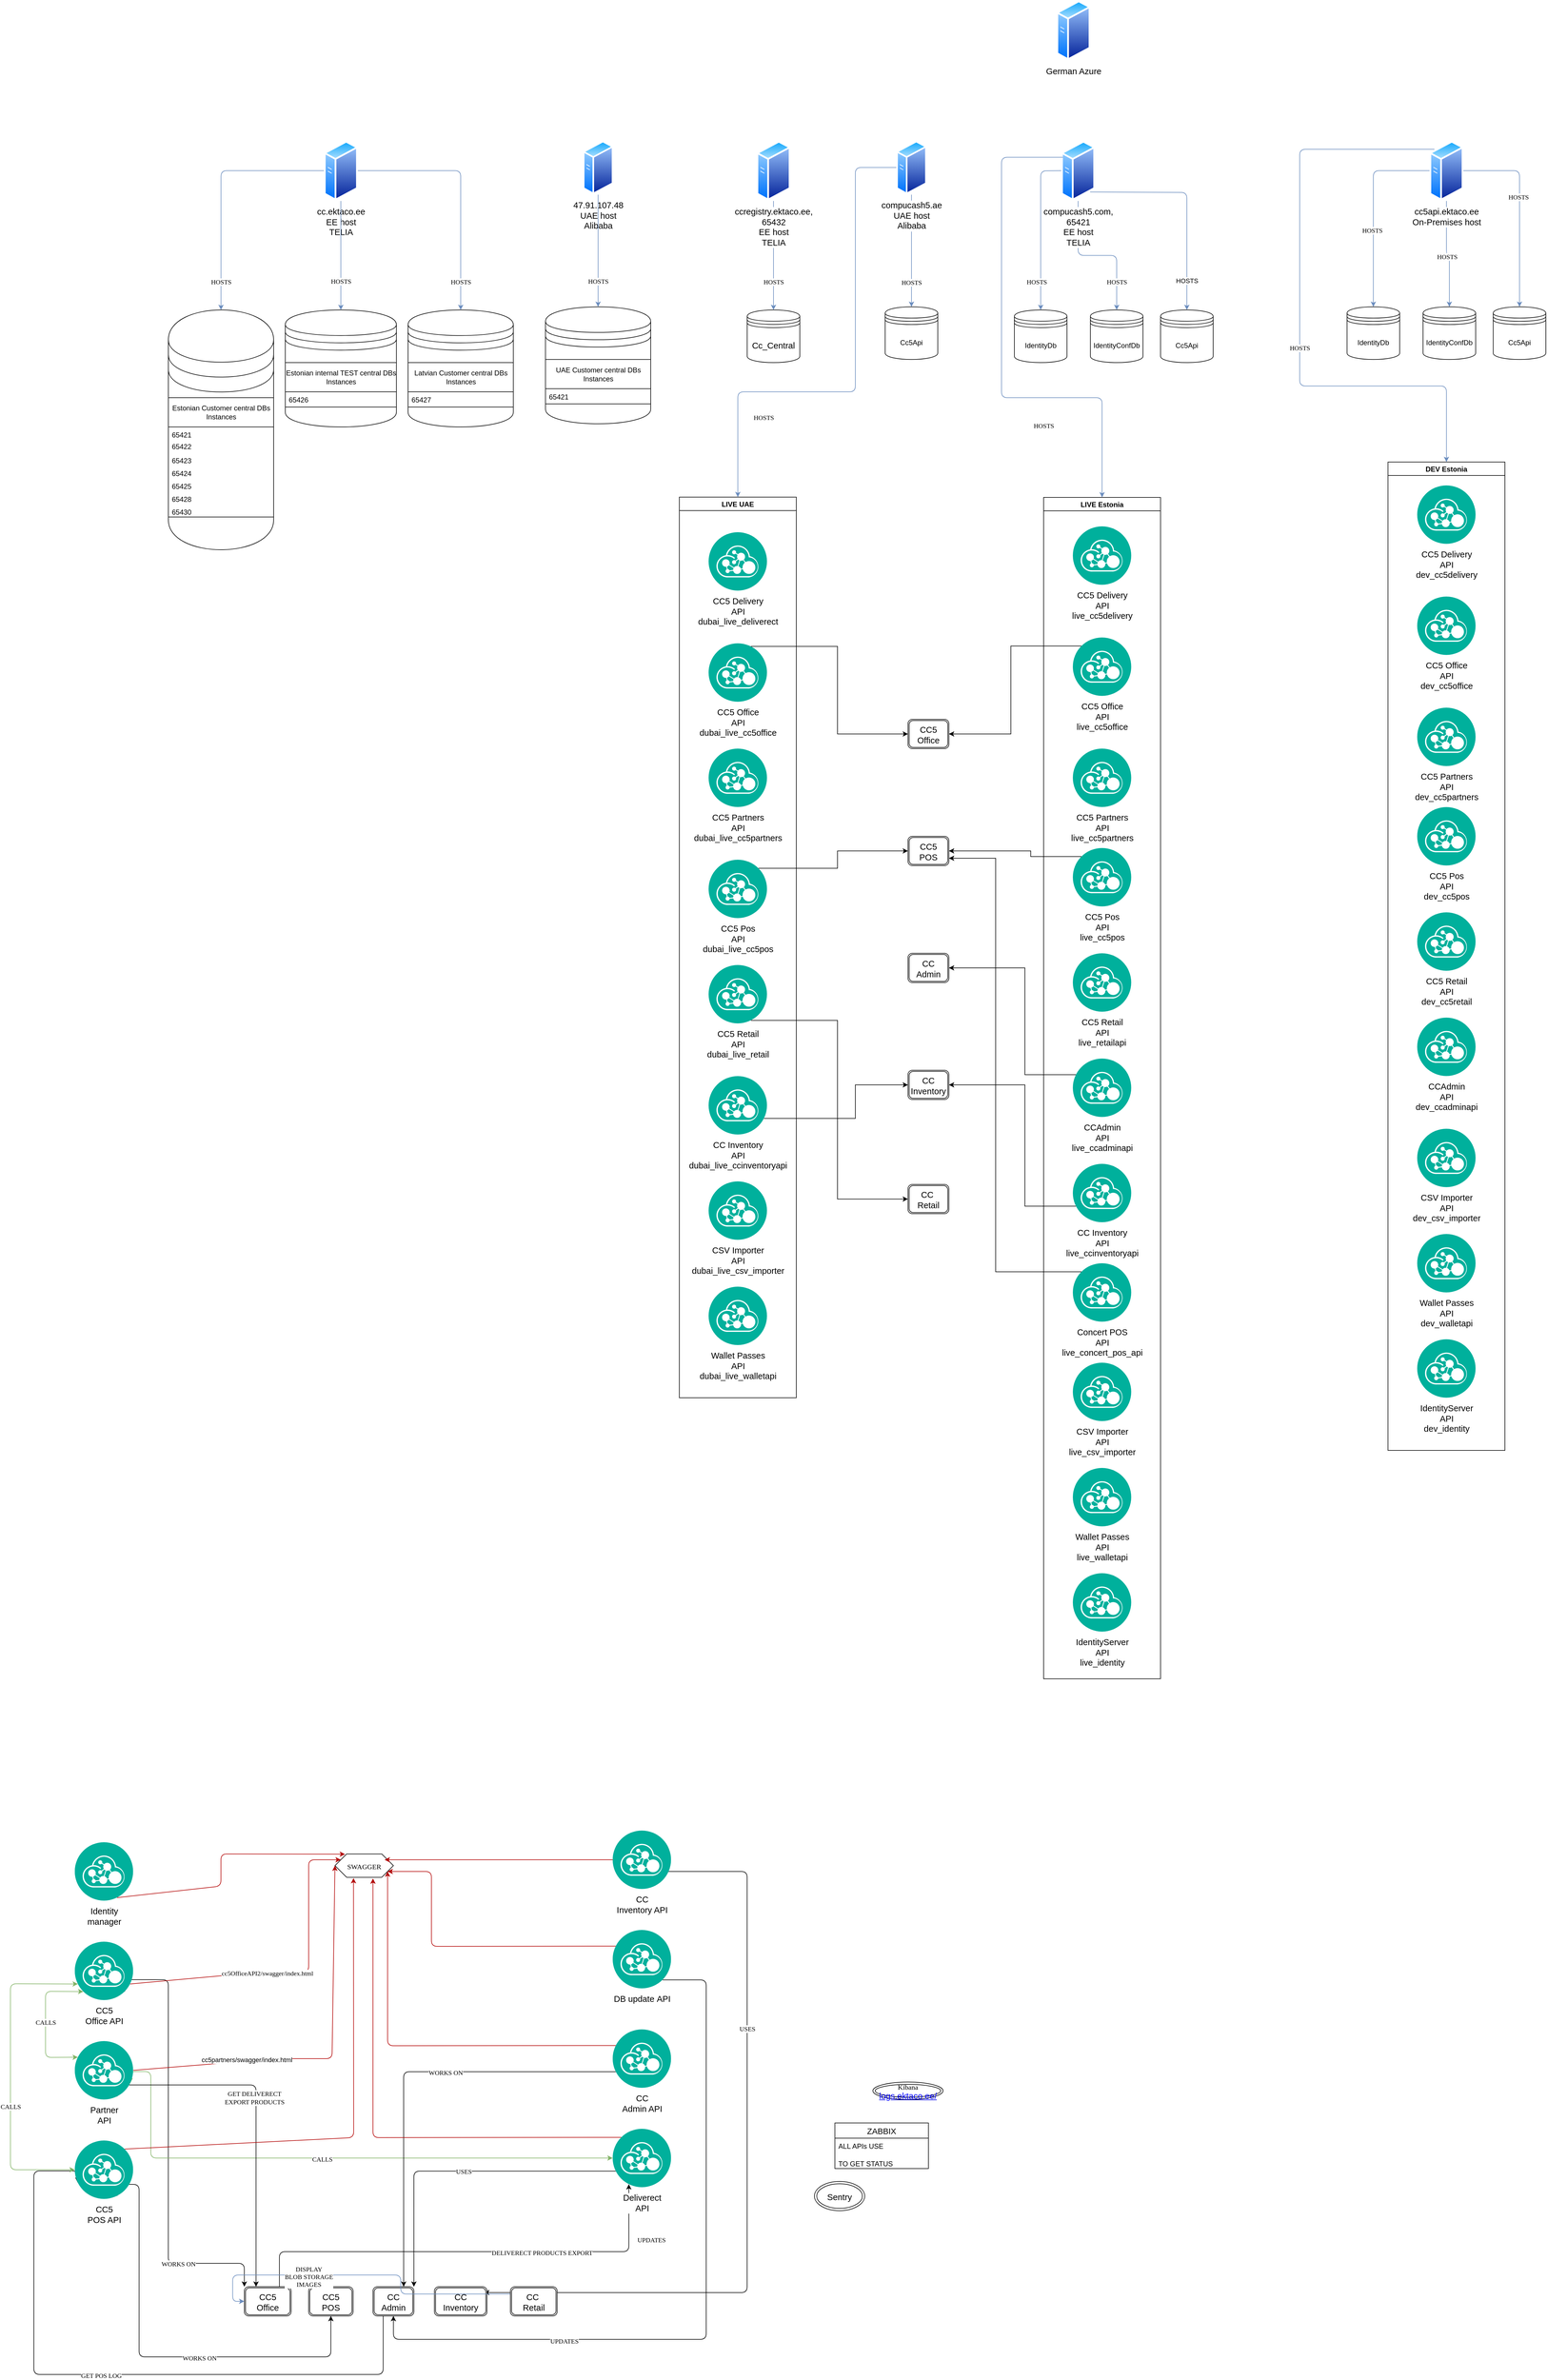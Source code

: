 <mxfile version="26.0.4">
  <diagram id="cDm67QHPemsHG67ao9OR" name="Page-1">
    <mxGraphModel dx="3749" dy="3254" grid="1" gridSize="10" guides="1" tooltips="1" connect="1" arrows="1" fold="1" page="1" pageScale="1" pageWidth="850" pageHeight="1100" math="0" shadow="0">
      <root>
        <mxCell id="0" />
        <mxCell id="1" parent="0" />
        <mxCell id="OX6Z1GExO-TKb89o3v1y-135" style="edgeStyle=orthogonalEdgeStyle;rounded=1;orthogonalLoop=1;jettySize=auto;html=1;strokeColor=#6c8ebf;align=center;verticalAlign=middle;spacingTop=3;fontFamily=Times New Roman;fontSize=11;fontColor=default;labelBackgroundColor=default;startArrow=classic;endArrow=none;endFill=0;fillColor=#dae8fc;exitX=0.5;exitY=0;exitDx=0;exitDy=0;" edge="1" parent="1" source="OX6Z1GExO-TKb89o3v1y-134" target="OX6Z1GExO-TKb89o3v1y-133">
          <mxGeometry relative="1" as="geometry" />
        </mxCell>
        <mxCell id="OX6Z1GExO-TKb89o3v1y-149" value="HOSTS" style="edgeLabel;html=1;align=center;verticalAlign=middle;resizable=0;points=[];rounded=1;strokeColor=#6c8ebf;spacingTop=3;fontFamily=Times New Roman;fontSize=11;fontColor=default;labelBackgroundColor=default;fillColor=#dae8fc;" vertex="1" connectable="0" parent="OX6Z1GExO-TKb89o3v1y-135">
          <mxGeometry x="0.049" y="2" relative="1" as="geometry">
            <mxPoint x="2" y="57" as="offset" />
          </mxGeometry>
        </mxCell>
        <mxCell id="4Jlic4GooHUhA-Gu6yfs-2" value="IdentityConfDb" style="shape=datastore;whiteSpace=wrap;html=1;spacingTop=3;" parent="1" vertex="1">
          <mxGeometry x="922" y="-1100" width="90" height="90" as="geometry" />
        </mxCell>
        <mxCell id="4Jlic4GooHUhA-Gu6yfs-3" value="Cc5Api" style="shape=datastore;whiteSpace=wrap;html=1;spacingTop=3;" parent="1" vertex="1">
          <mxGeometry x="1042" y="-1100" width="90" height="90" as="geometry" />
        </mxCell>
        <mxCell id="4Jlic4GooHUhA-Gu6yfs-5" value="&lt;span style=&quot;font-size: 11.0pt ; font-family: &amp;#34;calibri&amp;#34; , sans-serif&quot;&gt;Cc_Central&lt;/span&gt;" style="shape=datastore;whiteSpace=wrap;html=1;spacingTop=3;" parent="1" vertex="1">
          <mxGeometry x="335" y="-1100" width="90" height="90" as="geometry" />
        </mxCell>
        <mxCell id="4Jlic4GooHUhA-Gu6yfs-43" value="HOSTS" style="edgeStyle=orthogonalEdgeStyle;orthogonalLoop=1;jettySize=auto;html=1;fontFamily=Times New Roman;rounded=1;fillColor=#dae8fc;strokeColor=#6c8ebf;spacingTop=3;" parent="1" source="4Jlic4GooHUhA-Gu6yfs-10" target="4Jlic4GooHUhA-Gu6yfs-2" edge="1">
          <mxGeometry x="0.604" relative="1" as="geometry">
            <mxPoint as="offset" />
          </mxGeometry>
        </mxCell>
        <mxCell id="4Jlic4GooHUhA-Gu6yfs-128" style="edgeStyle=orthogonalEdgeStyle;rounded=1;orthogonalLoop=1;jettySize=auto;html=1;entryX=0;entryY=0.5;entryDx=0;entryDy=0;startArrow=classic;startFill=1;endArrow=none;endFill=0;fontFamily=Times New Roman;fillColor=#dae8fc;strokeColor=#6c8ebf;exitX=0.5;exitY=0;exitDx=0;exitDy=0;align=center;verticalAlign=middle;spacingTop=3;fontSize=11;fontColor=default;labelBackgroundColor=default;" parent="1" source="OX6Z1GExO-TKb89o3v1y-2" target="4Jlic4GooHUhA-Gu6yfs-11" edge="1">
          <mxGeometry relative="1" as="geometry">
            <mxPoint x="355" y="-960" as="sourcePoint" />
          </mxGeometry>
        </mxCell>
        <mxCell id="4Jlic4GooHUhA-Gu6yfs-139" value="HOSTS" style="edgeLabel;html=1;align=center;verticalAlign=middle;resizable=0;points=[];fontFamily=Times New Roman;rounded=1;strokeColor=#6c8ebf;spacingTop=3;fontSize=11;fontColor=default;labelBackgroundColor=default;fillColor=#dae8fc;" parent="4Jlic4GooHUhA-Gu6yfs-128" vertex="1" connectable="0">
          <mxGeometry x="0.218" y="-1" relative="1" as="geometry">
            <mxPoint x="-14" y="187" as="offset" />
          </mxGeometry>
        </mxCell>
        <mxCell id="4Jlic4GooHUhA-Gu6yfs-10" value="&lt;span style=&quot;font-size: 11.0pt ; font-family: &amp;quot;calibri&amp;quot; , sans-serif&quot;&gt;compucash5.com,&lt;br&gt;65421&lt;/span&gt;&lt;div&gt;&lt;span style=&quot;font-family: calibri, sans-serif; font-size: 14.667px;&quot;&gt;EE host&lt;/span&gt;&lt;br style=&quot;font-family: calibri, sans-serif; font-size: 14.667px;&quot;&gt;&lt;span style=&quot;font-family: calibri, sans-serif; font-size: 14.667px;&quot;&gt;TELIA&lt;/span&gt;&lt;span style=&quot;font-size: 11.0pt ; font-family: &amp;quot;calibri&amp;quot; , sans-serif&quot;&gt;&lt;/span&gt;&lt;/div&gt;" style="aspect=fixed;perimeter=ellipsePerimeter;html=1;align=center;shadow=0;dashed=0;spacingTop=3;image;image=img/lib/active_directory/generic_server.svg;fontFamily=Times New Roman;" parent="1" vertex="1">
          <mxGeometry x="872" y="-1390" width="58" height="103.57" as="geometry" />
        </mxCell>
        <mxCell id="4Jlic4GooHUhA-Gu6yfs-11" value="&lt;span style=&quot;font-size: 11.0pt ; font-family: &amp;quot;calibri&amp;quot; , sans-serif&quot;&gt;cc.ektaco.ee&lt;br&gt;EE host&lt;br&gt;TELIA&lt;/span&gt;" style="aspect=fixed;perimeter=ellipsePerimeter;html=1;align=center;shadow=0;dashed=0;spacingTop=3;image;image=img/lib/active_directory/generic_server.svg;fontFamily=Times New Roman;" parent="1" vertex="1">
          <mxGeometry x="-389" y="-1390" width="58" height="103.57" as="geometry" />
        </mxCell>
        <mxCell id="OX6Z1GExO-TKb89o3v1y-48" style="edgeStyle=orthogonalEdgeStyle;rounded=1;orthogonalLoop=1;jettySize=auto;html=1;exitX=0.5;exitY=0;exitDx=0;exitDy=0;entryX=0.5;entryY=1;entryDx=0;entryDy=0;strokeColor=#6c8ebf;align=center;verticalAlign=middle;spacingTop=3;fontFamily=Times New Roman;fontSize=11;fontColor=default;labelBackgroundColor=default;startArrow=classic;endArrow=none;endFill=0;fillColor=#dae8fc;" edge="1" parent="1" source="4Jlic4GooHUhA-Gu6yfs-5" target="4Jlic4GooHUhA-Gu6yfs-12">
          <mxGeometry relative="1" as="geometry" />
        </mxCell>
        <mxCell id="OX6Z1GExO-TKb89o3v1y-49" value="HOSTS" style="edgeLabel;html=1;align=center;verticalAlign=middle;resizable=0;points=[];rounded=1;strokeColor=#6c8ebf;spacingTop=3;fontFamily=Times New Roman;fontSize=11;fontColor=default;labelBackgroundColor=default;fillColor=#dae8fc;" vertex="1" connectable="0" parent="OX6Z1GExO-TKb89o3v1y-48">
          <mxGeometry x="0.214" y="-2" relative="1" as="geometry">
            <mxPoint x="-2" y="63" as="offset" />
          </mxGeometry>
        </mxCell>
        <mxCell id="4Jlic4GooHUhA-Gu6yfs-12" value="&lt;span style=&quot;font-size: 11.0pt ; font-family: &amp;quot;calibri&amp;quot; , sans-serif&quot;&gt;ccregistry.ektaco.ee,&lt;br&gt;65432&lt;/span&gt;&lt;div&gt;&lt;span style=&quot;font-family: calibri, sans-serif; font-size: 14.667px;&quot;&gt;EE host&lt;/span&gt;&lt;br style=&quot;font-family: calibri, sans-serif; font-size: 14.667px;&quot;&gt;&lt;span style=&quot;font-family: calibri, sans-serif; font-size: 14.667px;&quot;&gt;TELIA&lt;/span&gt;&lt;span style=&quot;font-size: 11.0pt ; font-family: &amp;quot;calibri&amp;quot; , sans-serif&quot;&gt;&lt;/span&gt;&lt;/div&gt;" style="aspect=fixed;perimeter=ellipsePerimeter;html=1;align=center;shadow=0;dashed=0;spacingTop=3;image;image=img/lib/active_directory/generic_server.svg;fontFamily=Times New Roman;" parent="1" vertex="1">
          <mxGeometry x="351" y="-1390" width="58" height="103.57" as="geometry" />
        </mxCell>
        <mxCell id="4Jlic4GooHUhA-Gu6yfs-66" style="edgeStyle=orthogonalEdgeStyle;rounded=1;orthogonalLoop=1;jettySize=auto;html=1;exitX=1;exitY=1;exitDx=0;exitDy=0;entryX=0;entryY=0;entryDx=0;entryDy=0;startArrow=none;startFill=0;endArrow=classic;endFill=1;fontFamily=Times New Roman;spacingTop=3;" parent="1" source="4Jlic4GooHUhA-Gu6yfs-15" target="4Jlic4GooHUhA-Gu6yfs-23" edge="1">
          <mxGeometry relative="1" as="geometry">
            <Array as="points">
              <mxPoint x="-655.08" y="1755" />
              <mxPoint x="-655.08" y="2240.0" />
              <mxPoint x="-525.08" y="2240.0" />
            </Array>
          </mxGeometry>
        </mxCell>
        <mxCell id="4Jlic4GooHUhA-Gu6yfs-68" value="WORKS ON" style="edgeLabel;html=1;align=center;verticalAlign=middle;resizable=0;points=[];fontFamily=Times New Roman;spacingTop=3;" parent="4Jlic4GooHUhA-Gu6yfs-66" vertex="1" connectable="0">
          <mxGeometry x="0.59" y="1" relative="1" as="geometry">
            <mxPoint as="offset" />
          </mxGeometry>
        </mxCell>
        <mxCell id="4Jlic4GooHUhA-Gu6yfs-15" value="&lt;span style=&quot;font-size: 11.0pt ; font-family: &amp;#34;calibri&amp;#34; , sans-serif&quot;&gt;&lt;font color=&quot;#000000&quot;&gt;CC5&lt;br/&gt;Office API&lt;/font&gt;&lt;/span&gt;" style="aspect=fixed;perimeter=ellipsePerimeter;html=1;align=center;shadow=0;dashed=0;fontColor=#4277BB;labelBackgroundColor=#ffffff;fontSize=12;spacingTop=3;image;image=img/lib/ibm/management/api_management.svg;" parent="1" vertex="1">
          <mxGeometry x="-815.14" y="1690" width="100" height="100" as="geometry" />
        </mxCell>
        <mxCell id="4Jlic4GooHUhA-Gu6yfs-55" value="CALLS" style="edgeStyle=orthogonalEdgeStyle;orthogonalLoop=1;jettySize=auto;html=1;exitX=1;exitY=0.75;exitDx=0;exitDy=0;fontFamily=Times New Roman;startArrow=classic;startFill=1;rounded=1;fillColor=#d5e8d4;strokeColor=#82b366;spacingTop=3;entryX=0;entryY=0.5;entryDx=0;entryDy=0;" parent="1" source="4Jlic4GooHUhA-Gu6yfs-16" target="4Jlic4GooHUhA-Gu6yfs-33" edge="1">
          <mxGeometry relative="1" as="geometry">
            <mxPoint x="-12.08" y="1940" as="targetPoint" />
            <Array as="points">
              <mxPoint x="-685.08" y="1912" />
              <mxPoint x="-685.08" y="2060" />
            </Array>
          </mxGeometry>
        </mxCell>
        <mxCell id="4Jlic4GooHUhA-Gu6yfs-70" style="edgeStyle=orthogonalEdgeStyle;rounded=1;orthogonalLoop=1;jettySize=auto;html=1;exitX=0.75;exitY=1;exitDx=0;exitDy=0;entryX=0.25;entryY=0;entryDx=0;entryDy=0;startArrow=none;startFill=0;endArrow=classic;endFill=1;fontFamily=Times New Roman;spacingTop=3;" parent="1" source="4Jlic4GooHUhA-Gu6yfs-16" target="4Jlic4GooHUhA-Gu6yfs-23" edge="1">
          <mxGeometry relative="1" as="geometry">
            <Array as="points">
              <mxPoint x="-505.08" y="1935" />
            </Array>
          </mxGeometry>
        </mxCell>
        <mxCell id="4Jlic4GooHUhA-Gu6yfs-73" value="GET DELIVERECT &lt;br&gt;EXPORT PRODUCTS" style="edgeLabel;html=1;align=center;verticalAlign=middle;resizable=0;points=[];fontFamily=Times New Roman;spacingTop=3;" parent="4Jlic4GooHUhA-Gu6yfs-70" vertex="1" connectable="0">
          <mxGeometry x="-0.077" y="-3" relative="1" as="geometry">
            <mxPoint as="offset" />
          </mxGeometry>
        </mxCell>
        <mxCell id="4Jlic4GooHUhA-Gu6yfs-79" style="edgeStyle=orthogonalEdgeStyle;rounded=1;orthogonalLoop=1;jettySize=auto;html=1;exitX=0;exitY=0.75;exitDx=0;exitDy=0;startArrow=none;startFill=0;endArrow=classic;endFill=1;fontFamily=Times New Roman;entryX=0.75;entryY=0;entryDx=0;entryDy=0;spacingTop=3;" parent="1" source="4Jlic4GooHUhA-Gu6yfs-17" target="4Jlic4GooHUhA-Gu6yfs-25" edge="1">
          <mxGeometry relative="1" as="geometry" />
        </mxCell>
        <mxCell id="4Jlic4GooHUhA-Gu6yfs-80" value="WORKS ON" style="edgeLabel;html=1;align=center;verticalAlign=middle;resizable=0;points=[];fontFamily=Times New Roman;spacingTop=3;" parent="4Jlic4GooHUhA-Gu6yfs-79" vertex="1" connectable="0">
          <mxGeometry x="-0.203" relative="1" as="geometry">
            <mxPoint as="offset" />
          </mxGeometry>
        </mxCell>
        <mxCell id="4Jlic4GooHUhA-Gu6yfs-17" value="&lt;span style=&quot;font-size: 11.0pt ; font-family: &amp;#34;calibri&amp;#34; , sans-serif&quot;&gt;&lt;font color=&quot;#000000&quot;&gt;CC&lt;br/&gt;Admin API&lt;/font&gt;&lt;/span&gt;" style="aspect=fixed;perimeter=ellipsePerimeter;html=1;align=center;shadow=0;dashed=0;fontColor=#4277BB;labelBackgroundColor=#ffffff;fontSize=12;spacingTop=3;image;image=img/lib/ibm/management/api_management.svg;" parent="1" vertex="1">
          <mxGeometry x="104.92" y="1840" width="100" height="100" as="geometry" />
        </mxCell>
        <mxCell id="4Jlic4GooHUhA-Gu6yfs-89" style="edgeStyle=orthogonalEdgeStyle;rounded=1;orthogonalLoop=1;jettySize=auto;html=1;startArrow=none;startFill=0;endArrow=classic;endFill=1;fontFamily=Times New Roman;spacingTop=3;" parent="1" edge="1">
          <mxGeometry relative="1" as="geometry">
            <mxPoint x="199.92" y="1570" as="sourcePoint" />
            <mxPoint x="-115.08" y="2290.0" as="targetPoint" />
            <Array as="points">
              <mxPoint x="334.92" y="1570" />
              <mxPoint x="334.92" y="2290.0" />
            </Array>
          </mxGeometry>
        </mxCell>
        <mxCell id="4Jlic4GooHUhA-Gu6yfs-90" value="USES" style="edgeLabel;html=1;align=center;verticalAlign=middle;resizable=0;points=[];fontFamily=Times New Roman;spacingTop=3;" parent="4Jlic4GooHUhA-Gu6yfs-89" vertex="1" connectable="0">
          <mxGeometry x="-0.384" relative="1" as="geometry">
            <mxPoint as="offset" />
          </mxGeometry>
        </mxCell>
        <mxCell id="4Jlic4GooHUhA-Gu6yfs-18" value="&lt;span style=&quot;font-size: 11.0pt ; font-family: &amp;#34;calibri&amp;#34; , sans-serif&quot;&gt;&lt;font color=&quot;#000000&quot;&gt;CC&lt;br/&gt;Inventory API&lt;/font&gt;&lt;/span&gt;" style="aspect=fixed;perimeter=ellipsePerimeter;html=1;align=center;shadow=0;dashed=0;fontColor=#4277BB;labelBackgroundColor=#ffffff;fontSize=12;spacingTop=3;image;image=img/lib/ibm/management/api_management.svg;container=0;" parent="1" vertex="1">
          <mxGeometry x="104.92" y="1500" width="100" height="100" as="geometry" />
        </mxCell>
        <mxCell id="4Jlic4GooHUhA-Gu6yfs-81" style="edgeStyle=orthogonalEdgeStyle;rounded=1;orthogonalLoop=1;jettySize=auto;html=1;exitX=1;exitY=1;exitDx=0;exitDy=0;startArrow=none;startFill=0;endArrow=classic;endFill=1;fontFamily=Times New Roman;spacingTop=3;" parent="1" source="4Jlic4GooHUhA-Gu6yfs-19" target="4Jlic4GooHUhA-Gu6yfs-25" edge="1">
          <mxGeometry relative="1" as="geometry">
            <Array as="points">
              <mxPoint x="264.92" y="1755" />
              <mxPoint x="264.92" y="2370.0" />
              <mxPoint x="-270.08" y="2370.0" />
            </Array>
          </mxGeometry>
        </mxCell>
        <mxCell id="4Jlic4GooHUhA-Gu6yfs-82" value="UPDATES" style="edgeLabel;html=1;align=center;verticalAlign=middle;resizable=0;points=[];fontFamily=Times New Roman;spacingTop=3;" parent="4Jlic4GooHUhA-Gu6yfs-81" vertex="1" connectable="0">
          <mxGeometry x="-0.385" y="1" relative="1" as="geometry">
            <mxPoint x="-95.3" y="128.94" as="offset" />
          </mxGeometry>
        </mxCell>
        <mxCell id="4Jlic4GooHUhA-Gu6yfs-137" value="UPDATES" style="edgeLabel;html=1;align=center;verticalAlign=middle;resizable=0;points=[];fontFamily=Times New Roman;" parent="4Jlic4GooHUhA-Gu6yfs-81" vertex="1" connectable="0">
          <mxGeometry x="0.477" y="3" relative="1" as="geometry">
            <mxPoint x="1" as="offset" />
          </mxGeometry>
        </mxCell>
        <mxCell id="4Jlic4GooHUhA-Gu6yfs-19" value="&lt;span style=&quot;font-size: 11.0pt ; font-family: &amp;#34;calibri&amp;#34; , sans-serif&quot;&gt;&lt;font color=&quot;#000000&quot;&gt;DB update&amp;nbsp;API&lt;/font&gt;&lt;/span&gt;" style="aspect=fixed;perimeter=ellipsePerimeter;html=1;align=center;shadow=0;dashed=0;fontColor=#4277BB;labelBackgroundColor=#ffffff;fontSize=12;spacingTop=3;image;image=img/lib/ibm/management/api_management.svg;" parent="1" vertex="1">
          <mxGeometry x="104.92" y="1670" width="100" height="100" as="geometry" />
        </mxCell>
        <mxCell id="4Jlic4GooHUhA-Gu6yfs-20" value="&lt;span style=&quot;font-size: 11.0pt ; font-family: &amp;#34;calibri&amp;#34; , sans-serif&quot;&gt;&lt;font color=&quot;#000000&quot;&gt;Identity&lt;br/&gt;manager&lt;/font&gt;&lt;/span&gt;" style="aspect=fixed;perimeter=ellipsePerimeter;html=1;align=center;shadow=0;dashed=0;fontColor=#4277BB;labelBackgroundColor=#ffffff;fontSize=12;spacingTop=3;image;image=img/lib/ibm/management/api_management.svg;" parent="1" vertex="1">
          <mxGeometry x="-815.14" y="1520" width="100" height="100" as="geometry" />
        </mxCell>
        <mxCell id="4Jlic4GooHUhA-Gu6yfs-23" value="&lt;span style=&quot;font-size: 11.0pt ; font-family: &amp;#34;calibri&amp;#34; , sans-serif&quot;&gt;CC5&lt;br/&gt;Office&lt;/span&gt;" style="shape=ext;double=1;rounded=1;whiteSpace=wrap;html=1;fontFamily=Times New Roman;spacingTop=3;" parent="1" vertex="1">
          <mxGeometry x="-525.08" y="2280.0" width="80" height="50" as="geometry" />
        </mxCell>
        <mxCell id="4Jlic4GooHUhA-Gu6yfs-24" value="&lt;span style=&quot;font-size: 11.0pt ; font-family: &amp;#34;calibri&amp;#34; , sans-serif&quot;&gt;CC5&lt;br/&gt;POS&lt;/span&gt;" style="shape=ext;double=1;rounded=1;whiteSpace=wrap;html=1;fontFamily=Times New Roman;spacingTop=3;" parent="1" vertex="1">
          <mxGeometry x="-415.08" y="2280.0" width="76" height="50" as="geometry" />
        </mxCell>
        <mxCell id="4Jlic4GooHUhA-Gu6yfs-86" style="edgeStyle=orthogonalEdgeStyle;rounded=1;orthogonalLoop=1;jettySize=auto;html=1;exitX=0.25;exitY=1;exitDx=0;exitDy=0;entryX=0;entryY=0.75;entryDx=0;entryDy=0;startArrow=none;startFill=0;endArrow=classic;endFill=1;fontFamily=Times New Roman;spacingTop=3;" parent="1" source="4Jlic4GooHUhA-Gu6yfs-25" target="4Jlic4GooHUhA-Gu6yfs-36" edge="1">
          <mxGeometry relative="1" as="geometry">
            <Array as="points">
              <mxPoint x="-287.08" y="2430.0" />
              <mxPoint x="-885.08" y="2430.0" />
              <mxPoint x="-885.08" y="2082" />
            </Array>
          </mxGeometry>
        </mxCell>
        <mxCell id="4Jlic4GooHUhA-Gu6yfs-87" value="GET POS LOG" style="edgeLabel;html=1;align=center;verticalAlign=middle;resizable=0;points=[];fontFamily=Times New Roman;spacingTop=3;" parent="4Jlic4GooHUhA-Gu6yfs-86" vertex="1" connectable="0">
          <mxGeometry x="-0.017" relative="1" as="geometry">
            <mxPoint x="-21.86" as="offset" />
          </mxGeometry>
        </mxCell>
        <mxCell id="4Jlic4GooHUhA-Gu6yfs-25" value="&lt;span style=&quot;font-size: 11.0pt ; font-family: &amp;#34;calibri&amp;#34; , sans-serif&quot;&gt;CC&lt;br/&gt;Admin&lt;/span&gt;" style="shape=ext;double=1;rounded=1;whiteSpace=wrap;html=1;fontFamily=Times New Roman;spacingTop=3;" parent="1" vertex="1">
          <mxGeometry x="-305.08" y="2280.0" width="70" height="50" as="geometry" />
        </mxCell>
        <mxCell id="4Jlic4GooHUhA-Gu6yfs-26" value="&lt;span style=&quot;font-size: 11.0pt ; font-family: &amp;#34;calibri&amp;#34; , sans-serif&quot;&gt;CC&lt;br/&gt;Inventory&lt;/span&gt;" style="shape=ext;double=1;rounded=1;whiteSpace=wrap;html=1;fontFamily=Times New Roman;spacingTop=3;" parent="1" vertex="1">
          <mxGeometry x="-200.0" y="2280.0" width="90" height="50" as="geometry" />
        </mxCell>
        <mxCell id="4Jlic4GooHUhA-Gu6yfs-29" value="Kibana&lt;br&gt;&lt;span style=&quot;font-size: 11pt ; font-family: &amp;#34;calibri&amp;#34; , sans-serif&quot;&gt;&lt;a href=&quot;https://logs.ektaco.ee/&quot;&gt;&lt;font color=&quot;#0000ff&quot;&gt;logs.ektaco.ee/&lt;/font&gt;&lt;/a&gt;&lt;/span&gt;" style="ellipse;shape=doubleEllipse;whiteSpace=wrap;html=1;fontFamily=Times New Roman;spacingTop=3;" parent="1" vertex="1">
          <mxGeometry x="550" y="1930" width="120" height="30" as="geometry" />
        </mxCell>
        <mxCell id="4Jlic4GooHUhA-Gu6yfs-30" value="&lt;span style=&quot;font-size: 11.0pt ; font-family: &amp;#34;calibri&amp;#34; , sans-serif&quot;&gt;Sentry&lt;/span&gt;" style="ellipse;shape=doubleEllipse;whiteSpace=wrap;html=1;fontFamily=Times New Roman;spacingTop=3;" parent="1" vertex="1">
          <mxGeometry x="450" y="2100" width="86" height="50" as="geometry" />
        </mxCell>
        <mxCell id="4Jlic4GooHUhA-Gu6yfs-32" value="SWAGGER" style="whiteSpace=wrap;html=1;shape=mxgraph.basic.octagon2;align=center;verticalAlign=middle;dx=15;fontFamily=Times New Roman;spacingTop=3;" parent="1" vertex="1">
          <mxGeometry x="-370.08" y="1540" width="100" height="40" as="geometry" />
        </mxCell>
        <mxCell id="4Jlic4GooHUhA-Gu6yfs-69" value="DELIVERECT PRODUCTS EXPORT" style="edgeStyle=orthogonalEdgeStyle;rounded=1;orthogonalLoop=1;jettySize=auto;html=1;exitX=0.25;exitY=1;exitDx=0;exitDy=0;entryX=0.75;entryY=0;entryDx=0;entryDy=0;startArrow=classic;startFill=1;endArrow=none;endFill=0;fontFamily=Times New Roman;spacingTop=3;" parent="1" source="4Jlic4GooHUhA-Gu6yfs-33" target="4Jlic4GooHUhA-Gu6yfs-23" edge="1">
          <mxGeometry x="-0.32" relative="1" as="geometry">
            <Array as="points">
              <mxPoint x="132.92" y="2220.0" />
              <mxPoint x="-465.08" y="2220.0" />
            </Array>
            <mxPoint x="-1" as="offset" />
          </mxGeometry>
        </mxCell>
        <mxCell id="4Jlic4GooHUhA-Gu6yfs-83" style="edgeStyle=orthogonalEdgeStyle;rounded=1;orthogonalLoop=1;jettySize=auto;html=1;exitX=0;exitY=0.75;exitDx=0;exitDy=0;entryX=1;entryY=0;entryDx=0;entryDy=0;startArrow=none;startFill=0;endArrow=classic;endFill=1;fontFamily=Times New Roman;spacingTop=3;" parent="1" source="4Jlic4GooHUhA-Gu6yfs-33" target="4Jlic4GooHUhA-Gu6yfs-25" edge="1">
          <mxGeometry relative="1" as="geometry" />
        </mxCell>
        <mxCell id="4Jlic4GooHUhA-Gu6yfs-84" value="USES" style="edgeLabel;html=1;align=center;verticalAlign=middle;resizable=0;points=[];fontFamily=Times New Roman;spacingTop=3;" parent="4Jlic4GooHUhA-Gu6yfs-83" vertex="1" connectable="0">
          <mxGeometry x="-0.04" y="-1" relative="1" as="geometry">
            <mxPoint as="offset" />
          </mxGeometry>
        </mxCell>
        <mxCell id="4Jlic4GooHUhA-Gu6yfs-75" style="edgeStyle=orthogonalEdgeStyle;rounded=1;orthogonalLoop=1;jettySize=auto;html=1;startArrow=none;startFill=0;endArrow=classic;endFill=1;fontFamily=Times New Roman;entryX=0;entryY=0.5;entryDx=0;entryDy=0;fillColor=#dae8fc;strokeColor=#6c8ebf;spacingTop=3;exitX=0;exitY=0.25;exitDx=0;exitDy=0;" parent="1" source="OX6Z1GExO-TKb89o3v1y-52" target="4Jlic4GooHUhA-Gu6yfs-23" edge="1">
          <mxGeometry relative="1" as="geometry">
            <mxPoint x="-794.08" y="693.78" as="targetPoint" />
            <mxPoint x="-1084.08" y="-398.22" as="sourcePoint" />
          </mxGeometry>
        </mxCell>
        <mxCell id="4Jlic4GooHUhA-Gu6yfs-76" value="DISPLAY&lt;br&gt;BLOB STORAGE&lt;br&gt;IMAGES" style="edgeLabel;html=1;align=center;verticalAlign=middle;resizable=0;points=[];fontFamily=Times New Roman;spacingTop=3;" parent="4Jlic4GooHUhA-Gu6yfs-75" vertex="1" connectable="0">
          <mxGeometry x="0.32" y="1" relative="1" as="geometry">
            <mxPoint as="offset" />
          </mxGeometry>
        </mxCell>
        <mxCell id="4Jlic4GooHUhA-Gu6yfs-34" value="&lt;font face=&quot;calibri, sans-serif&quot;&gt;&lt;span style=&quot;font-size: 14.667px&quot;&gt;German Azure&lt;/span&gt;&lt;/font&gt;" style="aspect=fixed;perimeter=ellipsePerimeter;html=1;align=center;shadow=0;dashed=0;spacingTop=3;image;image=img/lib/active_directory/generic_server.svg;fontFamily=Times New Roman;" parent="1" vertex="1">
          <mxGeometry x="864" y="-1630" width="58" height="103.57" as="geometry" />
        </mxCell>
        <mxCell id="4Jlic4GooHUhA-Gu6yfs-77" style="edgeStyle=orthogonalEdgeStyle;rounded=1;orthogonalLoop=1;jettySize=auto;html=1;exitX=0.75;exitY=1;exitDx=0;exitDy=0;startArrow=none;startFill=0;endArrow=classic;endFill=1;fontFamily=Times New Roman;spacingTop=3;entryX=0.5;entryY=1;entryDx=0;entryDy=0;" parent="1" source="4Jlic4GooHUhA-Gu6yfs-36" target="4Jlic4GooHUhA-Gu6yfs-24" edge="1">
          <mxGeometry relative="1" as="geometry">
            <mxPoint x="-745.009" y="2070.001" as="sourcePoint" />
            <mxPoint x="-377.08" y="2360.0" as="targetPoint" />
            <Array as="points">
              <mxPoint x="-705.08" y="2105" />
              <mxPoint x="-705.08" y="2400.0" />
              <mxPoint x="-377.08" y="2400.0" />
            </Array>
          </mxGeometry>
        </mxCell>
        <mxCell id="4Jlic4GooHUhA-Gu6yfs-78" value="WORKS ON" style="edgeLabel;html=1;align=center;verticalAlign=middle;resizable=0;points=[];fontFamily=Times New Roman;spacingTop=3;" parent="4Jlic4GooHUhA-Gu6yfs-77" vertex="1" connectable="0">
          <mxGeometry x="0.525" y="-3" relative="1" as="geometry">
            <mxPoint x="-116.85" y="-3" as="offset" />
          </mxGeometry>
        </mxCell>
        <mxCell id="4Jlic4GooHUhA-Gu6yfs-36" value="&lt;span style=&quot;font-size: 11.0pt ; font-family: &amp;#34;calibri&amp;#34; , sans-serif&quot;&gt;&lt;font color=&quot;#000000&quot;&gt;CC5&lt;br&gt;POS API&lt;/font&gt;&lt;/span&gt;" style="aspect=fixed;perimeter=ellipsePerimeter;html=1;align=center;shadow=0;dashed=0;fontColor=#4277BB;labelBackgroundColor=#ffffff;fontSize=12;spacingTop=3;image;image=img/lib/ibm/management/api_management.svg;" parent="1" vertex="1">
          <mxGeometry x="-815.14" y="2030" width="100" height="100" as="geometry" />
        </mxCell>
        <mxCell id="4Jlic4GooHUhA-Gu6yfs-46" value="HOSTS" style="endArrow=none;startArrow=classic;html=1;fontFamily=Times New Roman;exitX=0.5;exitY=0;exitDx=0;exitDy=0;rounded=1;endFill=0;fillColor=#dae8fc;strokeColor=#6c8ebf;spacingTop=3;" parent="1" source="4Jlic4GooHUhA-Gu6yfs-1" target="4Jlic4GooHUhA-Gu6yfs-10" edge="1">
          <mxGeometry x="-0.634" y="7" width="50" height="50" relative="1" as="geometry">
            <mxPoint x="542" y="10" as="sourcePoint" />
            <mxPoint x="882" y="-1340" as="targetPoint" />
            <Array as="points">
              <mxPoint x="837" y="-1338" />
            </Array>
            <mxPoint as="offset" />
          </mxGeometry>
        </mxCell>
        <mxCell id="4Jlic4GooHUhA-Gu6yfs-48" value="CALLS" style="endArrow=classic;startArrow=classic;html=1;fontFamily=Times New Roman;exitX=0;exitY=0.5;exitDx=0;exitDy=0;entryX=0;entryY=0.75;entryDx=0;entryDy=0;fillColor=#d5e8d4;strokeColor=#82b366;spacingTop=3;" parent="1" source="4Jlic4GooHUhA-Gu6yfs-36" target="4Jlic4GooHUhA-Gu6yfs-15" edge="1">
          <mxGeometry x="-0.19" width="50" height="50" relative="1" as="geometry">
            <mxPoint x="-205.14" y="1930" as="sourcePoint" />
            <mxPoint x="-155.14" y="1880" as="targetPoint" />
            <Array as="points">
              <mxPoint x="-925.14" y="2080" />
              <mxPoint x="-925.14" y="1762" />
            </Array>
            <mxPoint as="offset" />
          </mxGeometry>
        </mxCell>
        <mxCell id="4Jlic4GooHUhA-Gu6yfs-49" value="CALLS" style="endArrow=classic;startArrow=classic;html=1;fontFamily=Times New Roman;exitX=0;exitY=0.25;exitDx=0;exitDy=0;entryX=0;entryY=1;entryDx=0;entryDy=0;fillColor=#d5e8d4;strokeColor=#82b366;spacingTop=3;" parent="1" source="4Jlic4GooHUhA-Gu6yfs-16" target="4Jlic4GooHUhA-Gu6yfs-15" edge="1">
          <mxGeometry width="50" height="50" relative="1" as="geometry">
            <mxPoint x="-205.14" y="1880" as="sourcePoint" />
            <mxPoint x="-155.14" y="1830" as="targetPoint" />
            <Array as="points">
              <mxPoint x="-865.14" y="1888" />
              <mxPoint x="-865.14" y="1820" />
              <mxPoint x="-865.14" y="1775" />
            </Array>
          </mxGeometry>
        </mxCell>
        <mxCell id="4Jlic4GooHUhA-Gu6yfs-113" value="" style="endArrow=classic;html=1;fontFamily=Times New Roman;exitX=0.75;exitY=1;exitDx=0;exitDy=0;spacingTop=3;entryX=0.172;entryY=0.01;entryDx=0;entryDy=0;entryPerimeter=0;fillColor=#e51400;strokeColor=#B20000;" parent="1" source="4Jlic4GooHUhA-Gu6yfs-20" target="4Jlic4GooHUhA-Gu6yfs-32" edge="1">
          <mxGeometry width="50" height="50" relative="1" as="geometry">
            <mxPoint x="-305.08" y="1700" as="sourcePoint" />
            <mxPoint x="-255.08" y="1650" as="targetPoint" />
            <Array as="points">
              <mxPoint x="-565.08" y="1595" />
              <mxPoint x="-565.08" y="1540" />
            </Array>
          </mxGeometry>
        </mxCell>
        <mxCell id="4Jlic4GooHUhA-Gu6yfs-115" value="" style="endArrow=classic;html=1;fontFamily=Times New Roman;exitX=1;exitY=0.75;exitDx=0;exitDy=0;entryX=0;entryY=0;entryDx=10;entryDy=10;entryPerimeter=0;spacingTop=3;fillColor=#e51400;strokeColor=#B20000;" parent="1" source="4Jlic4GooHUhA-Gu6yfs-15" target="4Jlic4GooHUhA-Gu6yfs-32" edge="1">
          <mxGeometry width="50" height="50" relative="1" as="geometry">
            <mxPoint x="-305.08" y="1700" as="sourcePoint" />
            <mxPoint x="-255.08" y="1650" as="targetPoint" />
            <Array as="points">
              <mxPoint x="-495.08" y="1742" />
              <mxPoint x="-415.08" y="1742" />
              <mxPoint x="-415.08" y="1620" />
              <mxPoint x="-415.08" y="1550" />
            </Array>
          </mxGeometry>
        </mxCell>
        <mxCell id="4Jlic4GooHUhA-Gu6yfs-138" value="cc5OfficeAPI2/swagger/index.html" style="edgeLabel;html=1;align=center;verticalAlign=middle;resizable=0;points=[];fontFamily=Times New Roman;" parent="4Jlic4GooHUhA-Gu6yfs-115" vertex="1" connectable="0">
          <mxGeometry x="-0.318" y="-2" relative="1" as="geometry">
            <mxPoint x="46.28" y="-4.08" as="offset" />
          </mxGeometry>
        </mxCell>
        <mxCell id="4Jlic4GooHUhA-Gu6yfs-116" value="" style="endArrow=classic;html=1;fontFamily=Times New Roman;exitX=1;exitY=0;exitDx=0;exitDy=0;entryX=0.317;entryY=1.033;entryDx=0;entryDy=0;entryPerimeter=0;spacingTop=3;fillColor=#e51400;strokeColor=#B20000;" parent="1" source="4Jlic4GooHUhA-Gu6yfs-36" target="4Jlic4GooHUhA-Gu6yfs-32" edge="1">
          <mxGeometry width="50" height="50" relative="1" as="geometry">
            <mxPoint x="-305.08" y="1700" as="sourcePoint" />
            <mxPoint x="-255.08" y="1650" as="targetPoint" />
            <Array as="points">
              <mxPoint x="-338.08" y="2025" />
            </Array>
          </mxGeometry>
        </mxCell>
        <mxCell id="4Jlic4GooHUhA-Gu6yfs-117" value="" style="endArrow=classic;html=1;fontFamily=Times New Roman;exitX=1;exitY=0.5;exitDx=0;exitDy=0;entryX=0;entryY=0.5;entryDx=0;entryDy=0;entryPerimeter=0;spacingTop=3;fillColor=#e51400;strokeColor=#B20000;" parent="1" source="4Jlic4GooHUhA-Gu6yfs-16" target="4Jlic4GooHUhA-Gu6yfs-32" edge="1">
          <mxGeometry width="50" height="50" relative="1" as="geometry">
            <mxPoint x="-305.08" y="1700" as="sourcePoint" />
            <mxPoint x="-255.08" y="1650" as="targetPoint" />
            <Array as="points">
              <mxPoint x="-465.08" y="1890" />
              <mxPoint x="-375.08" y="1890" />
            </Array>
          </mxGeometry>
        </mxCell>
        <mxCell id="ia1N69vxbkXkgOw2r9y7-1" value="cc5partners/swagger/index.html" style="edgeLabel;html=1;align=center;verticalAlign=middle;resizable=0;points=[];" parent="4Jlic4GooHUhA-Gu6yfs-117" vertex="1" connectable="0">
          <mxGeometry x="-0.419" y="3" relative="1" as="geometry">
            <mxPoint as="offset" />
          </mxGeometry>
        </mxCell>
        <mxCell id="4Jlic4GooHUhA-Gu6yfs-118" value="" style="endArrow=classic;html=1;fontFamily=Times New Roman;exitX=0;exitY=0;exitDx=0;exitDy=0;spacingTop=3;fillColor=#e51400;strokeColor=#B20000;" parent="1" source="4Jlic4GooHUhA-Gu6yfs-33" edge="1">
          <mxGeometry width="50" height="50" relative="1" as="geometry">
            <mxPoint x="-305.08" y="1700" as="sourcePoint" />
            <mxPoint x="-305.08" y="1582" as="targetPoint" />
            <Array as="points">
              <mxPoint x="-305.08" y="2025" />
            </Array>
          </mxGeometry>
        </mxCell>
        <mxCell id="4Jlic4GooHUhA-Gu6yfs-119" value="" style="endArrow=classic;html=1;fontFamily=Times New Roman;exitX=0;exitY=0.25;exitDx=0;exitDy=0;spacingTop=3;entryX=0;entryY=0;entryDx=90;entryDy=30;entryPerimeter=0;fillColor=#e51400;strokeColor=#B20000;" parent="1" source="4Jlic4GooHUhA-Gu6yfs-17" target="4Jlic4GooHUhA-Gu6yfs-32" edge="1">
          <mxGeometry width="50" height="50" relative="1" as="geometry">
            <mxPoint x="-265.08" y="1690" as="sourcePoint" />
            <mxPoint x="-215.08" y="1640" as="targetPoint" />
            <Array as="points">
              <mxPoint x="-280.08" y="1868" />
              <mxPoint x="-280.08" y="1660" />
            </Array>
          </mxGeometry>
        </mxCell>
        <mxCell id="4Jlic4GooHUhA-Gu6yfs-120" value="" style="endArrow=classic;html=1;fontFamily=Times New Roman;exitX=0;exitY=0.25;exitDx=0;exitDy=0;entryX=0;entryY=0;entryDx=90;entryDy=30;entryPerimeter=0;spacingTop=3;fillColor=#e51400;strokeColor=#B20000;" parent="1" source="4Jlic4GooHUhA-Gu6yfs-19" target="4Jlic4GooHUhA-Gu6yfs-32" edge="1">
          <mxGeometry width="50" height="50" relative="1" as="geometry">
            <mxPoint x="-265.08" y="1690" as="sourcePoint" />
            <mxPoint x="-215.08" y="1640" as="targetPoint" />
            <Array as="points">
              <mxPoint x="-205.08" y="1698" />
              <mxPoint x="-205.08" y="1630" />
              <mxPoint x="-205.08" y="1570" />
            </Array>
          </mxGeometry>
        </mxCell>
        <mxCell id="4Jlic4GooHUhA-Gu6yfs-121" value="" style="endArrow=classic;html=1;fontFamily=Times New Roman;exitX=0;exitY=0.5;exitDx=0;exitDy=0;spacingTop=3;fillColor=#e51400;strokeColor=#B20000;" parent="1" source="4Jlic4GooHUhA-Gu6yfs-18" edge="1">
          <mxGeometry width="50" height="50" relative="1" as="geometry">
            <mxPoint x="-265.08" y="1690" as="sourcePoint" />
            <mxPoint x="-285.08" y="1550" as="targetPoint" />
          </mxGeometry>
        </mxCell>
        <mxCell id="4Jlic4GooHUhA-Gu6yfs-16" value="&lt;span style=&quot;font-size: 11.0pt ; font-family: &amp;#34;calibri&amp;#34; , sans-serif&quot;&gt;&lt;font color=&quot;#000000&quot;&gt;Partner&lt;br/&gt;API&lt;/font&gt;&lt;/span&gt;" style="aspect=fixed;perimeter=ellipsePerimeter;html=1;align=center;shadow=0;dashed=0;fontColor=#4277BB;labelBackgroundColor=#ffffff;fontSize=12;spacingTop=3;image;image=img/lib/ibm/management/api_management.svg;" parent="1" vertex="1">
          <mxGeometry x="-815.14" y="1860" width="100" height="100" as="geometry" />
        </mxCell>
        <mxCell id="4Jlic4GooHUhA-Gu6yfs-33" value="&lt;span style=&quot;font-size: 11.0pt ; font-family: &amp;#34;calibri&amp;#34; , sans-serif&quot;&gt;&lt;font color=&quot;#000000&quot;&gt;Deliverect&lt;br/&gt;API&lt;/font&gt;&lt;/span&gt;" style="aspect=fixed;perimeter=ellipsePerimeter;html=1;align=center;shadow=0;dashed=0;fontColor=#4277BB;labelBackgroundColor=#ffffff;fontSize=12;spacingTop=3;image;image=img/lib/ibm/management/api_management.svg;" parent="1" vertex="1">
          <mxGeometry x="104.92" y="2010" width="100" height="100" as="geometry" />
        </mxCell>
        <mxCell id="4Jlic4GooHUhA-Gu6yfs-133" value="ZABBIX" style="swimlane;fontStyle=0;childLayout=stackLayout;horizontal=1;startSize=26;horizontalStack=0;resizeParent=1;resizeParentMax=0;resizeLast=0;collapsible=1;marginBottom=0;align=center;fontSize=14;" parent="1" vertex="1">
          <mxGeometry x="485" y="2000" width="160" height="78" as="geometry" />
        </mxCell>
        <mxCell id="4Jlic4GooHUhA-Gu6yfs-134" value="ALL APIs USE" style="text;strokeColor=none;fillColor=none;spacingLeft=4;spacingRight=4;overflow=hidden;rotatable=0;points=[[0,0.5],[1,0.5]];portConstraint=eastwest;fontSize=12;" parent="4Jlic4GooHUhA-Gu6yfs-133" vertex="1">
          <mxGeometry y="26" width="160" height="30" as="geometry" />
        </mxCell>
        <mxCell id="4Jlic4GooHUhA-Gu6yfs-135" value="TO GET STATUS" style="text;strokeColor=none;fillColor=none;spacingLeft=4;spacingRight=4;overflow=hidden;rotatable=0;points=[[0,0.5],[1,0.5]];portConstraint=eastwest;fontSize=12;" parent="4Jlic4GooHUhA-Gu6yfs-133" vertex="1">
          <mxGeometry y="56" width="160" height="22" as="geometry" />
        </mxCell>
        <mxCell id="OX6Z1GExO-TKb89o3v1y-1" value="&lt;span style=&quot;font-size: 11.0pt ; font-family: &amp;quot;calibri&amp;quot; , sans-serif&quot;&gt;47.91.107.48&lt;br&gt;UAE host&lt;br&gt;Alibaba&lt;/span&gt;" style="aspect=fixed;perimeter=ellipsePerimeter;html=1;align=center;shadow=0;dashed=0;spacingTop=3;image;image=img/lib/active_directory/generic_server.svg;fontFamily=Times New Roman;" vertex="1" parent="1">
          <mxGeometry x="54" y="-1390" width="52" height="92.86" as="geometry" />
        </mxCell>
        <mxCell id="OX6Z1GExO-TKb89o3v1y-50" value="" style="endArrow=none;startArrow=classic;html=1;fontFamily=Times New Roman;entryX=1;entryY=1;entryDx=0;entryDy=0;exitX=0.5;exitY=0;exitDx=0;exitDy=0;rounded=1;endFill=0;fillColor=#dae8fc;strokeColor=#6c8ebf;spacingTop=3;" edge="1" parent="1" source="4Jlic4GooHUhA-Gu6yfs-3" target="4Jlic4GooHUhA-Gu6yfs-10">
          <mxGeometry width="50" height="50" relative="1" as="geometry">
            <mxPoint x="1207" y="-1105" as="sourcePoint" />
            <mxPoint x="940" y="-1338" as="targetPoint" />
            <Array as="points">
              <mxPoint x="1087" y="-1301" />
            </Array>
          </mxGeometry>
        </mxCell>
        <mxCell id="OX6Z1GExO-TKb89o3v1y-51" value="HOSTS" style="edgeLabel;html=1;align=center;verticalAlign=middle;resizable=0;points=[];" vertex="1" connectable="0" parent="OX6Z1GExO-TKb89o3v1y-50">
          <mxGeometry x="0.454" y="-4" relative="1" as="geometry">
            <mxPoint x="65" y="155" as="offset" />
          </mxGeometry>
        </mxCell>
        <mxCell id="4Jlic4GooHUhA-Gu6yfs-1" value="IdentityDb" style="shape=datastore;whiteSpace=wrap;html=1;spacingTop=3;" parent="1" vertex="1">
          <mxGeometry x="792" y="-1100" width="90" height="90" as="geometry" />
        </mxCell>
        <mxCell id="OX6Z1GExO-TKb89o3v1y-52" value="&lt;span style=&quot;font-size: 11.0pt ; font-family: &amp;quot;calibri&amp;quot; , sans-serif&quot;&gt;CC&amp;nbsp;&lt;/span&gt;&lt;div&gt;&lt;span style=&quot;font-size: 11.0pt ; font-family: &amp;quot;calibri&amp;quot; , sans-serif&quot;&gt;Retail&lt;br&gt;&lt;/span&gt;&lt;/div&gt;" style="shape=ext;double=1;rounded=1;whiteSpace=wrap;html=1;fontFamily=Times New Roman;spacingTop=3;" vertex="1" parent="1">
          <mxGeometry x="-70" y="2280.0" width="80" height="50" as="geometry" />
        </mxCell>
        <mxCell id="OX6Z1GExO-TKb89o3v1y-56" value="" style="group" vertex="1" connectable="0" parent="1">
          <mxGeometry x="-10" y="-1105.35" width="180" height="200" as="geometry" />
        </mxCell>
        <mxCell id="OX6Z1GExO-TKb89o3v1y-39" value="" style="shape=datastore;whiteSpace=wrap;html=1;spacingTop=3;" vertex="1" parent="OX6Z1GExO-TKb89o3v1y-56">
          <mxGeometry width="180" height="200" as="geometry" />
        </mxCell>
        <mxCell id="OX6Z1GExO-TKb89o3v1y-40" value="UAE Customer central DBs&lt;div&gt;Instances&lt;/div&gt;" style="swimlane;fontStyle=0;childLayout=stackLayout;horizontal=1;startSize=50;fillColor=none;horizontalStack=0;resizeParent=1;resizeParentMax=0;resizeLast=0;collapsible=1;marginBottom=0;html=1;" vertex="1" parent="OX6Z1GExO-TKb89o3v1y-56">
          <mxGeometry y="90.0" width="180" height="76" as="geometry" />
        </mxCell>
        <mxCell id="OX6Z1GExO-TKb89o3v1y-41" value="65421" style="text;strokeColor=none;fillColor=none;align=left;verticalAlign=top;spacingLeft=4;spacingRight=4;overflow=hidden;rotatable=0;points=[[0,0.5],[1,0.5]];portConstraint=eastwest;whiteSpace=wrap;html=1;" vertex="1" parent="OX6Z1GExO-TKb89o3v1y-40">
          <mxGeometry y="50" width="180" height="26" as="geometry" />
        </mxCell>
        <mxCell id="OX6Z1GExO-TKb89o3v1y-57" value="" style="group" vertex="1" connectable="0" parent="1">
          <mxGeometry x="-245" y="-1100" width="180" height="200" as="geometry" />
        </mxCell>
        <mxCell id="OX6Z1GExO-TKb89o3v1y-36" value="" style="shape=datastore;whiteSpace=wrap;html=1;spacingTop=3;" vertex="1" parent="OX6Z1GExO-TKb89o3v1y-57">
          <mxGeometry width="180" height="200" as="geometry" />
        </mxCell>
        <mxCell id="OX6Z1GExO-TKb89o3v1y-37" value="Latvian Customer central DBs&lt;div&gt;Instances&lt;/div&gt;" style="swimlane;fontStyle=0;childLayout=stackLayout;horizontal=1;startSize=50;fillColor=none;horizontalStack=0;resizeParent=1;resizeParentMax=0;resizeLast=0;collapsible=1;marginBottom=0;html=1;" vertex="1" parent="OX6Z1GExO-TKb89o3v1y-57">
          <mxGeometry y="90" width="180" height="76" as="geometry" />
        </mxCell>
        <mxCell id="OX6Z1GExO-TKb89o3v1y-38" value="65427" style="text;strokeColor=none;fillColor=none;align=left;verticalAlign=top;spacingLeft=4;spacingRight=4;overflow=hidden;rotatable=0;points=[[0,0.5],[1,0.5]];portConstraint=eastwest;whiteSpace=wrap;html=1;" vertex="1" parent="OX6Z1GExO-TKb89o3v1y-37">
          <mxGeometry y="50" width="180" height="26" as="geometry" />
        </mxCell>
        <mxCell id="OX6Z1GExO-TKb89o3v1y-58" value="" style="group" vertex="1" connectable="0" parent="1">
          <mxGeometry x="-455" y="-1100" width="190" height="200" as="geometry" />
        </mxCell>
        <mxCell id="OX6Z1GExO-TKb89o3v1y-27" value="" style="shape=datastore;whiteSpace=wrap;html=1;spacingTop=3;" vertex="1" parent="OX6Z1GExO-TKb89o3v1y-58">
          <mxGeometry width="190" height="200" as="geometry" />
        </mxCell>
        <mxCell id="OX6Z1GExO-TKb89o3v1y-28" value="Estonian internal TEST central DBs&lt;div&gt;Instances&lt;/div&gt;" style="swimlane;fontStyle=0;childLayout=stackLayout;horizontal=1;startSize=50;fillColor=none;horizontalStack=0;resizeParent=1;resizeParentMax=0;resizeLast=0;collapsible=1;marginBottom=0;html=1;" vertex="1" parent="OX6Z1GExO-TKb89o3v1y-58">
          <mxGeometry y="90" width="190" height="76" as="geometry" />
        </mxCell>
        <mxCell id="OX6Z1GExO-TKb89o3v1y-29" value="65426" style="text;strokeColor=none;fillColor=none;align=left;verticalAlign=top;spacingLeft=4;spacingRight=4;overflow=hidden;rotatable=0;points=[[0,0.5],[1,0.5]];portConstraint=eastwest;whiteSpace=wrap;html=1;" vertex="1" parent="OX6Z1GExO-TKb89o3v1y-28">
          <mxGeometry y="50" width="190" height="26" as="geometry" />
        </mxCell>
        <mxCell id="OX6Z1GExO-TKb89o3v1y-59" value="" style="group" vertex="1" connectable="0" parent="1">
          <mxGeometry x="-655" y="-1100" width="180" height="410" as="geometry" />
        </mxCell>
        <mxCell id="OX6Z1GExO-TKb89o3v1y-2" value="" style="shape=datastore;whiteSpace=wrap;html=1;spacingTop=3;" vertex="1" parent="OX6Z1GExO-TKb89o3v1y-59">
          <mxGeometry width="180" height="410" as="geometry" />
        </mxCell>
        <mxCell id="OX6Z1GExO-TKb89o3v1y-19" value="Estonian Customer central DBs&lt;div&gt;Instances&lt;/div&gt;" style="swimlane;fontStyle=0;childLayout=stackLayout;horizontal=1;startSize=50;fillColor=none;horizontalStack=0;resizeParent=1;resizeParentMax=0;resizeLast=0;collapsible=1;marginBottom=0;html=1;" vertex="1" parent="OX6Z1GExO-TKb89o3v1y-59">
          <mxGeometry y="150" width="180" height="204" as="geometry" />
        </mxCell>
        <mxCell id="OX6Z1GExO-TKb89o3v1y-20" value="65421" style="text;strokeColor=none;fillColor=none;align=left;verticalAlign=top;spacingLeft=4;spacingRight=4;overflow=hidden;rotatable=0;points=[[0,0.5],[1,0.5]];portConstraint=eastwest;whiteSpace=wrap;html=1;" vertex="1" parent="OX6Z1GExO-TKb89o3v1y-19">
          <mxGeometry y="50" width="180" height="20" as="geometry" />
        </mxCell>
        <mxCell id="OX6Z1GExO-TKb89o3v1y-21" value="65422" style="text;strokeColor=none;fillColor=none;align=left;verticalAlign=top;spacingLeft=4;spacingRight=4;overflow=hidden;rotatable=0;points=[[0,0.5],[1,0.5]];portConstraint=eastwest;whiteSpace=wrap;html=1;" vertex="1" parent="OX6Z1GExO-TKb89o3v1y-19">
          <mxGeometry y="70" width="180" height="24" as="geometry" />
        </mxCell>
        <mxCell id="OX6Z1GExO-TKb89o3v1y-22" value="65423" style="text;strokeColor=none;fillColor=none;align=left;verticalAlign=top;spacingLeft=4;spacingRight=4;overflow=hidden;rotatable=0;points=[[0,0.5],[1,0.5]];portConstraint=eastwest;whiteSpace=wrap;html=1;" vertex="1" parent="OX6Z1GExO-TKb89o3v1y-19">
          <mxGeometry y="94" width="180" height="22" as="geometry" />
        </mxCell>
        <mxCell id="OX6Z1GExO-TKb89o3v1y-23" value="65424" style="text;strokeColor=none;fillColor=none;align=left;verticalAlign=top;spacingLeft=4;spacingRight=4;overflow=hidden;rotatable=0;points=[[0,0.5],[1,0.5]];portConstraint=eastwest;whiteSpace=wrap;html=1;" vertex="1" parent="OX6Z1GExO-TKb89o3v1y-19">
          <mxGeometry y="116" width="180" height="22" as="geometry" />
        </mxCell>
        <mxCell id="OX6Z1GExO-TKb89o3v1y-24" value="65425" style="text;strokeColor=none;fillColor=none;align=left;verticalAlign=top;spacingLeft=4;spacingRight=4;overflow=hidden;rotatable=0;points=[[0,0.5],[1,0.5]];portConstraint=eastwest;whiteSpace=wrap;html=1;" vertex="1" parent="OX6Z1GExO-TKb89o3v1y-19">
          <mxGeometry y="138" width="180" height="22" as="geometry" />
        </mxCell>
        <mxCell id="OX6Z1GExO-TKb89o3v1y-25" value="65428" style="text;strokeColor=none;fillColor=none;align=left;verticalAlign=top;spacingLeft=4;spacingRight=4;overflow=hidden;rotatable=0;points=[[0,0.5],[1,0.5]];portConstraint=eastwest;whiteSpace=wrap;html=1;" vertex="1" parent="OX6Z1GExO-TKb89o3v1y-19">
          <mxGeometry y="160" width="180" height="22" as="geometry" />
        </mxCell>
        <mxCell id="OX6Z1GExO-TKb89o3v1y-26" value="65430" style="text;strokeColor=none;fillColor=none;align=left;verticalAlign=top;spacingLeft=4;spacingRight=4;overflow=hidden;rotatable=0;points=[[0,0.5],[1,0.5]];portConstraint=eastwest;whiteSpace=wrap;html=1;" vertex="1" parent="OX6Z1GExO-TKb89o3v1y-19">
          <mxGeometry y="182" width="180" height="22" as="geometry" />
        </mxCell>
        <mxCell id="OX6Z1GExO-TKb89o3v1y-64" value="" style="group" vertex="1" connectable="0" parent="1">
          <mxGeometry x="842" y="-400" width="200" height="1640.479" as="geometry" />
        </mxCell>
        <mxCell id="OX6Z1GExO-TKb89o3v1y-66" value="" style="group" vertex="1" connectable="0" parent="OX6Z1GExO-TKb89o3v1y-64">
          <mxGeometry y="-209.521" width="200" height="1850" as="geometry" />
        </mxCell>
        <mxCell id="OX6Z1GExO-TKb89o3v1y-60" value="LIVE Estonia" style="swimlane;container=0;" vertex="1" parent="OX6Z1GExO-TKb89o3v1y-66">
          <mxGeometry y="-170" width="200" height="2020" as="geometry" />
        </mxCell>
        <mxCell id="OX6Z1GExO-TKb89o3v1y-92" value="&lt;font face=&quot;calibri, sans-serif&quot; color=&quot;#000000&quot;&gt;&lt;span style=&quot;font-size: 14.667px;&quot;&gt;CC5 Delivery&lt;/span&gt;&lt;/font&gt;&lt;div&gt;&lt;font face=&quot;calibri, sans-serif&quot; color=&quot;#000000&quot;&gt;&lt;span style=&quot;font-size: 14.667px;&quot;&gt;API&lt;/span&gt;&lt;/font&gt;&lt;/div&gt;&lt;div&gt;&lt;font face=&quot;calibri, sans-serif&quot; color=&quot;#000000&quot;&gt;&lt;span style=&quot;font-size: 14.667px;&quot;&gt;live_cc5delivery&lt;/span&gt;&lt;/font&gt;&lt;/div&gt;" style="aspect=fixed;perimeter=ellipsePerimeter;html=1;align=center;shadow=0;dashed=0;fontColor=#4277BB;labelBackgroundColor=#ffffff;fontSize=12;spacingTop=3;image;image=img/lib/ibm/management/api_management.svg;" vertex="1" parent="OX6Z1GExO-TKb89o3v1y-60">
          <mxGeometry x="50" y="49.521" width="100" height="100" as="geometry" />
        </mxCell>
        <mxCell id="OX6Z1GExO-TKb89o3v1y-93" value="&lt;span style=&quot;font-size: 11.0pt ; font-family: &amp;quot;calibri&amp;quot; , sans-serif&quot;&gt;&lt;font color=&quot;#000000&quot;&gt;CC5 Retail&lt;br&gt;API&lt;/font&gt;&lt;/span&gt;&lt;div&gt;&lt;span style=&quot;font-size: 11.0pt ; font-family: &amp;quot;calibri&amp;quot; , sans-serif&quot;&gt;&lt;font color=&quot;#000000&quot;&gt;live_retailapi&lt;/font&gt;&lt;/span&gt;&lt;/div&gt;" style="aspect=fixed;perimeter=ellipsePerimeter;html=1;align=center;shadow=0;dashed=0;fontColor=#4277BB;labelBackgroundColor=#ffffff;fontSize=12;spacingTop=3;image;image=img/lib/ibm/management/api_management.svg;" vertex="1" parent="OX6Z1GExO-TKb89o3v1y-60">
          <mxGeometry x="50" y="779.521" width="100" height="100" as="geometry" />
        </mxCell>
        <mxCell id="OX6Z1GExO-TKb89o3v1y-94" value="&lt;span style=&quot;font-size: 11.0pt ; font-family: &amp;quot;calibri&amp;quot; , sans-serif&quot;&gt;&lt;font color=&quot;#000000&quot;&gt;CC5 Partners&lt;br&gt;API&lt;/font&gt;&lt;/span&gt;&lt;div&gt;&lt;span style=&quot;font-size: 11.0pt ; font-family: &amp;quot;calibri&amp;quot; , sans-serif&quot;&gt;&lt;font color=&quot;#000000&quot;&gt;live_cc5partners&lt;/font&gt;&lt;/span&gt;&lt;/div&gt;" style="aspect=fixed;perimeter=ellipsePerimeter;html=1;align=center;shadow=0;dashed=0;fontColor=#4277BB;labelBackgroundColor=#ffffff;fontSize=12;spacingTop=3;image;image=img/lib/ibm/management/api_management.svg;" vertex="1" parent="OX6Z1GExO-TKb89o3v1y-60">
          <mxGeometry x="50" y="429.521" width="100" height="100" as="geometry" />
        </mxCell>
        <mxCell id="OX6Z1GExO-TKb89o3v1y-95" value="&lt;span style=&quot;font-size: 11.0pt ; font-family: &amp;quot;calibri&amp;quot; , sans-serif&quot;&gt;&lt;font color=&quot;#000000&quot;&gt;CCAdmin&lt;br&gt;API&lt;/font&gt;&lt;/span&gt;&lt;div&gt;&lt;span style=&quot;font-size: 11.0pt ; font-family: &amp;quot;calibri&amp;quot; , sans-serif&quot;&gt;&lt;font color=&quot;#000000&quot;&gt;live_ccadminapi&lt;/font&gt;&lt;/span&gt;&lt;/div&gt;" style="aspect=fixed;perimeter=ellipsePerimeter;html=1;align=center;shadow=0;dashed=0;fontColor=#4277BB;labelBackgroundColor=#ffffff;fontSize=12;spacingTop=3;image;image=img/lib/ibm/management/api_management.svg;" vertex="1" parent="OX6Z1GExO-TKb89o3v1y-60">
          <mxGeometry x="50" y="959.521" width="100" height="100" as="geometry" />
        </mxCell>
        <mxCell id="OX6Z1GExO-TKb89o3v1y-96" value="&lt;span style=&quot;font-size: 11.0pt ; font-family: &amp;quot;calibri&amp;quot; , sans-serif&quot;&gt;&lt;font color=&quot;#000000&quot;&gt;CSV Importer&lt;br&gt;API&lt;/font&gt;&lt;/span&gt;&lt;div&gt;&lt;span style=&quot;font-size: 11.0pt ; font-family: &amp;quot;calibri&amp;quot; , sans-serif&quot;&gt;&lt;font color=&quot;#000000&quot;&gt;live_csv_importer&lt;/font&gt;&lt;/span&gt;&lt;/div&gt;" style="aspect=fixed;perimeter=ellipsePerimeter;html=1;align=center;shadow=0;dashed=0;fontColor=#4277BB;labelBackgroundColor=#ffffff;fontSize=12;spacingTop=3;image;image=img/lib/ibm/management/api_management.svg;" vertex="1" parent="OX6Z1GExO-TKb89o3v1y-60">
          <mxGeometry x="50" y="1479.521" width="100" height="100" as="geometry" />
        </mxCell>
        <mxCell id="OX6Z1GExO-TKb89o3v1y-97" value="&lt;span style=&quot;font-size: 11.0pt ; font-family: &amp;quot;calibri&amp;quot; , sans-serif&quot;&gt;&lt;font color=&quot;#000000&quot;&gt;IdentityServer&lt;br&gt;API&lt;/font&gt;&lt;/span&gt;&lt;div&gt;&lt;span style=&quot;font-size: 11.0pt ; font-family: &amp;quot;calibri&amp;quot; , sans-serif&quot;&gt;&lt;font color=&quot;#000000&quot;&gt;live_identity&lt;/font&gt;&lt;/span&gt;&lt;/div&gt;" style="aspect=fixed;perimeter=ellipsePerimeter;html=1;align=center;shadow=0;dashed=0;fontColor=#4277BB;labelBackgroundColor=#ffffff;fontSize=12;spacingTop=3;image;image=img/lib/ibm/management/api_management.svg;" vertex="1" parent="OX6Z1GExO-TKb89o3v1y-60">
          <mxGeometry x="50" y="1839.521" width="100" height="100" as="geometry" />
        </mxCell>
        <mxCell id="OX6Z1GExO-TKb89o3v1y-98" value="&lt;span style=&quot;font-size: 11.0pt ; font-family: &amp;quot;calibri&amp;quot; , sans-serif&quot;&gt;&lt;font color=&quot;#000000&quot;&gt;Wallet Passes&lt;br&gt;API&lt;/font&gt;&lt;/span&gt;&lt;div&gt;&lt;span style=&quot;font-size: 11.0pt ; font-family: &amp;quot;calibri&amp;quot; , sans-serif&quot;&gt;&lt;font color=&quot;#000000&quot;&gt;live_walletapi&lt;/font&gt;&lt;/span&gt;&lt;/div&gt;" style="aspect=fixed;perimeter=ellipsePerimeter;html=1;align=center;shadow=0;dashed=0;fontColor=#4277BB;labelBackgroundColor=#ffffff;fontSize=12;spacingTop=3;image;image=img/lib/ibm/management/api_management.svg;" vertex="1" parent="OX6Z1GExO-TKb89o3v1y-60">
          <mxGeometry x="50" y="1659.521" width="100" height="100" as="geometry" />
        </mxCell>
        <mxCell id="OX6Z1GExO-TKb89o3v1y-99" value="&lt;span style=&quot;font-size: 11.0pt ; font-family: &amp;quot;calibri&amp;quot; , sans-serif&quot;&gt;&lt;font color=&quot;#000000&quot;&gt;CC5 Office&lt;/font&gt;&lt;/span&gt;&lt;div&gt;&lt;span style=&quot;font-size: 11.0pt ; font-family: &amp;quot;calibri&amp;quot; , sans-serif&quot;&gt;&lt;font color=&quot;#000000&quot;&gt;API&lt;/font&gt;&lt;/span&gt;&lt;/div&gt;&lt;div&gt;&lt;span style=&quot;font-size: 11.0pt ; font-family: &amp;quot;calibri&amp;quot; , sans-serif&quot;&gt;&lt;font color=&quot;#000000&quot;&gt;live_cc5office&lt;/font&gt;&lt;/span&gt;&lt;/div&gt;" style="aspect=fixed;perimeter=ellipsePerimeter;html=1;align=center;shadow=0;dashed=0;fontColor=#4277BB;labelBackgroundColor=#ffffff;fontSize=12;spacingTop=3;image;image=img/lib/ibm/management/api_management.svg;" vertex="1" parent="OX6Z1GExO-TKb89o3v1y-60">
          <mxGeometry x="50" y="239.521" width="100" height="100" as="geometry" />
        </mxCell>
        <mxCell id="OX6Z1GExO-TKb89o3v1y-100" value="&lt;span style=&quot;font-size: 11.0pt ; font-family: &amp;quot;calibri&amp;quot; , sans-serif&quot;&gt;&lt;font color=&quot;#000000&quot;&gt;CC5 Pos&lt;br&gt;API&lt;/font&gt;&lt;/span&gt;&lt;div&gt;&lt;span style=&quot;font-size: 11.0pt ; font-family: &amp;quot;calibri&amp;quot; , sans-serif&quot;&gt;&lt;font color=&quot;#000000&quot;&gt;live_cc5pos&lt;/font&gt;&lt;/span&gt;&lt;/div&gt;" style="aspect=fixed;perimeter=ellipsePerimeter;html=1;align=center;shadow=0;dashed=0;fontColor=#4277BB;labelBackgroundColor=#ffffff;fontSize=12;spacingTop=3;image;image=img/lib/ibm/management/api_management.svg;" vertex="1" parent="OX6Z1GExO-TKb89o3v1y-60">
          <mxGeometry x="50" y="599.521" width="100" height="100" as="geometry" />
        </mxCell>
        <mxCell id="OX6Z1GExO-TKb89o3v1y-101" value="&lt;span style=&quot;font-size: 11.0pt ; font-family: &amp;quot;calibri&amp;quot; , sans-serif&quot;&gt;&lt;font color=&quot;#000000&quot;&gt;CC Inventory&lt;br&gt;API&lt;/font&gt;&lt;/span&gt;&lt;div&gt;&lt;span style=&quot;font-size: 11.0pt ; font-family: &amp;quot;calibri&amp;quot; , sans-serif&quot;&gt;&lt;font color=&quot;#000000&quot;&gt;live_ccinventoryapi&lt;/font&gt;&lt;/span&gt;&lt;/div&gt;" style="aspect=fixed;perimeter=ellipsePerimeter;html=1;align=center;shadow=0;dashed=0;fontColor=#4277BB;labelBackgroundColor=#ffffff;fontSize=12;spacingTop=3;image;image=img/lib/ibm/management/api_management.svg;" vertex="1" parent="OX6Z1GExO-TKb89o3v1y-60">
          <mxGeometry x="50" y="1139.521" width="100" height="100" as="geometry" />
        </mxCell>
        <mxCell id="OX6Z1GExO-TKb89o3v1y-102" value="&lt;span style=&quot;font-size: 11.0pt ; font-family: &amp;quot;calibri&amp;quot; , sans-serif&quot;&gt;&lt;font color=&quot;#000000&quot;&gt;Concert POS&lt;br&gt;API&lt;/font&gt;&lt;/span&gt;&lt;div&gt;&lt;span style=&quot;font-size: 11.0pt ; font-family: &amp;quot;calibri&amp;quot; , sans-serif&quot;&gt;&lt;font color=&quot;#000000&quot;&gt;live_concert_pos_api&lt;/font&gt;&lt;/span&gt;&lt;/div&gt;" style="aspect=fixed;perimeter=ellipsePerimeter;html=1;align=center;shadow=0;dashed=0;fontColor=#4277BB;labelBackgroundColor=#ffffff;fontSize=12;spacingTop=3;image;image=img/lib/ibm/management/api_management.svg;" vertex="1" parent="OX6Z1GExO-TKb89o3v1y-60">
          <mxGeometry x="50" y="1309.521" width="100" height="100" as="geometry" />
        </mxCell>
        <mxCell id="OX6Z1GExO-TKb89o3v1y-61" value="DEV Estonia" style="swimlane;container=0;" vertex="1" parent="1">
          <mxGeometry x="1431" y="-840" width="200" height="1690" as="geometry" />
        </mxCell>
        <mxCell id="OX6Z1GExO-TKb89o3v1y-67" value="&lt;font face=&quot;calibri, sans-serif&quot; color=&quot;#000000&quot;&gt;&lt;span style=&quot;font-size: 14.667px;&quot;&gt;CC5 Delivery&lt;/span&gt;&lt;/font&gt;&lt;div&gt;&lt;font face=&quot;calibri, sans-serif&quot; color=&quot;#000000&quot;&gt;&lt;span style=&quot;font-size: 14.667px;&quot;&gt;API&lt;/span&gt;&lt;/font&gt;&lt;/div&gt;&lt;div&gt;&lt;font face=&quot;calibri, sans-serif&quot; color=&quot;#000000&quot;&gt;&lt;span style=&quot;font-size: 14.667px;&quot;&gt;dev_cc5delivery&lt;/span&gt;&lt;/font&gt;&lt;/div&gt;" style="aspect=fixed;perimeter=ellipsePerimeter;html=1;align=center;shadow=0;dashed=0;fontColor=#4277BB;labelBackgroundColor=#ffffff;fontSize=12;spacingTop=3;image;image=img/lib/ibm/management/api_management.svg;" vertex="1" parent="OX6Z1GExO-TKb89o3v1y-61">
          <mxGeometry x="50" y="40" width="100" height="100" as="geometry" />
        </mxCell>
        <mxCell id="OX6Z1GExO-TKb89o3v1y-68" value="&lt;span style=&quot;font-size: 11.0pt ; font-family: &amp;quot;calibri&amp;quot; , sans-serif&quot;&gt;&lt;font color=&quot;#000000&quot;&gt;CC5 Retail&lt;br&gt;API&lt;/font&gt;&lt;/span&gt;&lt;div&gt;&lt;span style=&quot;font-size: 11.0pt ; font-family: &amp;quot;calibri&amp;quot; , sans-serif&quot;&gt;&lt;font color=&quot;#000000&quot;&gt;dev_cc5retail&lt;/font&gt;&lt;/span&gt;&lt;/div&gt;" style="aspect=fixed;perimeter=ellipsePerimeter;html=1;align=center;shadow=0;dashed=0;fontColor=#4277BB;labelBackgroundColor=#ffffff;fontSize=12;spacingTop=3;image;image=img/lib/ibm/management/api_management.svg;" vertex="1" parent="OX6Z1GExO-TKb89o3v1y-61">
          <mxGeometry x="50" y="770" width="100" height="100" as="geometry" />
        </mxCell>
        <mxCell id="OX6Z1GExO-TKb89o3v1y-72" value="&lt;span style=&quot;font-size: 11.0pt ; font-family: &amp;quot;calibri&amp;quot; , sans-serif&quot;&gt;&lt;font color=&quot;#000000&quot;&gt;CC5 Partners&lt;br&gt;API&lt;/font&gt;&lt;/span&gt;&lt;div&gt;&lt;span style=&quot;font-size: 11.0pt ; font-family: &amp;quot;calibri&amp;quot; , sans-serif&quot;&gt;&lt;font color=&quot;#000000&quot;&gt;dev_cc5partners&lt;/font&gt;&lt;/span&gt;&lt;/div&gt;" style="aspect=fixed;perimeter=ellipsePerimeter;html=1;align=center;shadow=0;dashed=0;fontColor=#4277BB;labelBackgroundColor=#ffffff;fontSize=12;spacingTop=3;image;image=img/lib/ibm/management/api_management.svg;" vertex="1" parent="OX6Z1GExO-TKb89o3v1y-61">
          <mxGeometry x="50" y="420" width="100" height="100" as="geometry" />
        </mxCell>
        <mxCell id="OX6Z1GExO-TKb89o3v1y-73" value="&lt;span style=&quot;font-size: 11.0pt ; font-family: &amp;quot;calibri&amp;quot; , sans-serif&quot;&gt;&lt;font color=&quot;#000000&quot;&gt;CCAdmin&lt;br&gt;API&lt;/font&gt;&lt;/span&gt;&lt;div&gt;&lt;span style=&quot;font-size: 11.0pt ; font-family: &amp;quot;calibri&amp;quot; , sans-serif&quot;&gt;&lt;font color=&quot;#000000&quot;&gt;dev_ccadminapi&lt;/font&gt;&lt;/span&gt;&lt;/div&gt;" style="aspect=fixed;perimeter=ellipsePerimeter;html=1;align=center;shadow=0;dashed=0;fontColor=#4277BB;labelBackgroundColor=#ffffff;fontSize=12;spacingTop=3;image;image=img/lib/ibm/management/api_management.svg;" vertex="1" parent="OX6Z1GExO-TKb89o3v1y-61">
          <mxGeometry x="50" y="950" width="100" height="100" as="geometry" />
        </mxCell>
        <mxCell id="OX6Z1GExO-TKb89o3v1y-75" value="&lt;span style=&quot;font-size: 11.0pt ; font-family: &amp;quot;calibri&amp;quot; , sans-serif&quot;&gt;&lt;font color=&quot;#000000&quot;&gt;CSV Importer&lt;br&gt;API&lt;/font&gt;&lt;/span&gt;&lt;div&gt;&lt;span style=&quot;font-size: 11.0pt ; font-family: &amp;quot;calibri&amp;quot; , sans-serif&quot;&gt;&lt;font color=&quot;#000000&quot;&gt;dev_csv_importer&lt;/font&gt;&lt;/span&gt;&lt;/div&gt;" style="aspect=fixed;perimeter=ellipsePerimeter;html=1;align=center;shadow=0;dashed=0;fontColor=#4277BB;labelBackgroundColor=#ffffff;fontSize=12;spacingTop=3;image;image=img/lib/ibm/management/api_management.svg;" vertex="1" parent="OX6Z1GExO-TKb89o3v1y-61">
          <mxGeometry x="50" y="1140" width="100" height="100" as="geometry" />
        </mxCell>
        <mxCell id="OX6Z1GExO-TKb89o3v1y-83" value="&lt;span style=&quot;font-size: 11.0pt ; font-family: &amp;quot;calibri&amp;quot; , sans-serif&quot;&gt;&lt;font color=&quot;#000000&quot;&gt;IdentityServer&lt;br&gt;API&lt;/font&gt;&lt;/span&gt;&lt;div&gt;&lt;span style=&quot;font-size: 11.0pt ; font-family: &amp;quot;calibri&amp;quot; , sans-serif&quot;&gt;&lt;font color=&quot;#000000&quot;&gt;dev_identity&lt;/font&gt;&lt;/span&gt;&lt;/div&gt;" style="aspect=fixed;perimeter=ellipsePerimeter;html=1;align=center;shadow=0;dashed=0;fontColor=#4277BB;labelBackgroundColor=#ffffff;fontSize=12;spacingTop=3;image;image=img/lib/ibm/management/api_management.svg;" vertex="1" parent="OX6Z1GExO-TKb89o3v1y-61">
          <mxGeometry x="50" y="1500" width="100" height="100" as="geometry" />
        </mxCell>
        <mxCell id="OX6Z1GExO-TKb89o3v1y-84" value="&lt;span style=&quot;font-size: 11.0pt ; font-family: &amp;quot;calibri&amp;quot; , sans-serif&quot;&gt;&lt;font color=&quot;#000000&quot;&gt;Wallet Passes&lt;br&gt;API&lt;/font&gt;&lt;/span&gt;&lt;div&gt;&lt;span style=&quot;font-size: 11.0pt ; font-family: &amp;quot;calibri&amp;quot; , sans-serif&quot;&gt;&lt;font color=&quot;#000000&quot;&gt;dev_walletapi&lt;/font&gt;&lt;/span&gt;&lt;/div&gt;" style="aspect=fixed;perimeter=ellipsePerimeter;html=1;align=center;shadow=0;dashed=0;fontColor=#4277BB;labelBackgroundColor=#ffffff;fontSize=12;spacingTop=3;image;image=img/lib/ibm/management/api_management.svg;" vertex="1" parent="OX6Z1GExO-TKb89o3v1y-61">
          <mxGeometry x="50" y="1320" width="100" height="100" as="geometry" />
        </mxCell>
        <mxCell id="OX6Z1GExO-TKb89o3v1y-71" value="&lt;span style=&quot;font-size: 11.0pt ; font-family: &amp;quot;calibri&amp;quot; , sans-serif&quot;&gt;&lt;font color=&quot;#000000&quot;&gt;CC5 Office&lt;/font&gt;&lt;/span&gt;&lt;div&gt;&lt;span style=&quot;font-size: 11.0pt ; font-family: &amp;quot;calibri&amp;quot; , sans-serif&quot;&gt;&lt;font color=&quot;#000000&quot;&gt;API&lt;/font&gt;&lt;/span&gt;&lt;/div&gt;&lt;div&gt;&lt;span style=&quot;font-size: 11.0pt ; font-family: &amp;quot;calibri&amp;quot; , sans-serif&quot;&gt;&lt;font color=&quot;#000000&quot;&gt;dev_cc5office&lt;/font&gt;&lt;/span&gt;&lt;/div&gt;" style="aspect=fixed;perimeter=ellipsePerimeter;html=1;align=center;shadow=0;dashed=0;fontColor=#4277BB;labelBackgroundColor=#ffffff;fontSize=12;spacingTop=3;image;image=img/lib/ibm/management/api_management.svg;" vertex="1" parent="OX6Z1GExO-TKb89o3v1y-61">
          <mxGeometry x="50" y="230" width="100" height="100" as="geometry" />
        </mxCell>
        <mxCell id="OX6Z1GExO-TKb89o3v1y-87" value="&lt;span style=&quot;font-size: 11.0pt ; font-family: &amp;quot;calibri&amp;quot; , sans-serif&quot;&gt;&lt;font color=&quot;#000000&quot;&gt;CC5 Pos&lt;br&gt;API&lt;/font&gt;&lt;/span&gt;&lt;div&gt;&lt;span style=&quot;font-size: 11.0pt ; font-family: &amp;quot;calibri&amp;quot; , sans-serif&quot;&gt;&lt;font color=&quot;#000000&quot;&gt;dev_cc5pos&lt;/font&gt;&lt;/span&gt;&lt;/div&gt;" style="aspect=fixed;perimeter=ellipsePerimeter;html=1;align=center;shadow=0;dashed=0;fontColor=#4277BB;labelBackgroundColor=#ffffff;fontSize=12;spacingTop=3;image;image=img/lib/ibm/management/api_management.svg;" vertex="1" parent="OX6Z1GExO-TKb89o3v1y-61">
          <mxGeometry x="50" y="590" width="100" height="100" as="geometry" />
        </mxCell>
        <mxCell id="OX6Z1GExO-TKb89o3v1y-130" style="edgeStyle=orthogonalEdgeStyle;rounded=1;orthogonalLoop=1;jettySize=auto;html=1;exitX=0.5;exitY=0;exitDx=0;exitDy=0;entryX=0;entryY=0.5;entryDx=0;entryDy=0;strokeColor=#6c8ebf;align=center;verticalAlign=middle;spacingTop=3;fontFamily=Times New Roman;fontSize=11;fontColor=default;labelBackgroundColor=default;startArrow=classic;endArrow=none;endFill=0;fillColor=#dae8fc;" edge="1" parent="1" source="OX6Z1GExO-TKb89o3v1y-91" target="OX6Z1GExO-TKb89o3v1y-76">
          <mxGeometry relative="1" as="geometry" />
        </mxCell>
        <mxCell id="OX6Z1GExO-TKb89o3v1y-150" value="HOSTS" style="edgeLabel;html=1;align=center;verticalAlign=middle;resizable=0;points=[];rounded=1;strokeColor=#6c8ebf;spacingTop=3;fontFamily=Times New Roman;fontSize=11;fontColor=default;labelBackgroundColor=default;fillColor=#dae8fc;" vertex="1" connectable="0" parent="OX6Z1GExO-TKb89o3v1y-130">
          <mxGeometry x="0.268" y="1" relative="1" as="geometry">
            <mxPoint x="-1" y="76" as="offset" />
          </mxGeometry>
        </mxCell>
        <mxCell id="OX6Z1GExO-TKb89o3v1y-131" style="edgeStyle=orthogonalEdgeStyle;rounded=1;orthogonalLoop=1;jettySize=auto;html=1;exitX=0.5;exitY=0;exitDx=0;exitDy=0;entryX=0.5;entryY=1;entryDx=0;entryDy=0;strokeColor=#6c8ebf;align=center;verticalAlign=middle;spacingTop=3;fontFamily=Times New Roman;fontSize=11;fontColor=default;labelBackgroundColor=default;startArrow=classic;endArrow=none;endFill=0;fillColor=#dae8fc;" edge="1" parent="1" source="OX6Z1GExO-TKb89o3v1y-89" target="OX6Z1GExO-TKb89o3v1y-76">
          <mxGeometry relative="1" as="geometry" />
        </mxCell>
        <mxCell id="OX6Z1GExO-TKb89o3v1y-151" value="HOSTS" style="edgeLabel;html=1;align=center;verticalAlign=middle;resizable=0;points=[];rounded=1;strokeColor=#6c8ebf;spacingTop=3;fontFamily=Times New Roman;fontSize=11;fontColor=default;labelBackgroundColor=default;fillColor=#dae8fc;" vertex="1" connectable="0" parent="OX6Z1GExO-TKb89o3v1y-131">
          <mxGeometry x="0.255" y="-3" relative="1" as="geometry">
            <mxPoint x="-2" y="25" as="offset" />
          </mxGeometry>
        </mxCell>
        <mxCell id="OX6Z1GExO-TKb89o3v1y-132" style="edgeStyle=orthogonalEdgeStyle;rounded=1;orthogonalLoop=1;jettySize=auto;html=1;exitX=0.5;exitY=0;exitDx=0;exitDy=0;entryX=1;entryY=0.5;entryDx=0;entryDy=0;strokeColor=#6c8ebf;align=center;verticalAlign=middle;spacingTop=3;fontFamily=Times New Roman;fontSize=11;fontColor=default;labelBackgroundColor=default;startArrow=classic;endArrow=none;endFill=0;fillColor=#dae8fc;" edge="1" parent="1" source="OX6Z1GExO-TKb89o3v1y-90" target="OX6Z1GExO-TKb89o3v1y-76">
          <mxGeometry relative="1" as="geometry" />
        </mxCell>
        <mxCell id="OX6Z1GExO-TKb89o3v1y-152" value="HOSTS" style="edgeLabel;html=1;align=center;verticalAlign=middle;resizable=0;points=[];rounded=1;strokeColor=#6c8ebf;spacingTop=3;fontFamily=Times New Roman;fontSize=11;fontColor=default;labelBackgroundColor=default;fillColor=#dae8fc;" vertex="1" connectable="0" parent="OX6Z1GExO-TKb89o3v1y-132">
          <mxGeometry x="0.446" y="-3" relative="1" as="geometry">
            <mxPoint x="3" y="46" as="offset" />
          </mxGeometry>
        </mxCell>
        <mxCell id="OX6Z1GExO-TKb89o3v1y-139" style="edgeStyle=orthogonalEdgeStyle;rounded=1;orthogonalLoop=1;jettySize=auto;html=1;exitX=0.5;exitY=0;exitDx=0;exitDy=0;entryX=0;entryY=0;entryDx=0;entryDy=0;strokeColor=#6c8ebf;align=center;verticalAlign=middle;spacingTop=3;fontFamily=Times New Roman;fontSize=11;fontColor=default;labelBackgroundColor=default;startArrow=classic;endArrow=none;endFill=0;fillColor=#dae8fc;" edge="1" parent="1" source="OX6Z1GExO-TKb89o3v1y-61" target="OX6Z1GExO-TKb89o3v1y-76">
          <mxGeometry relative="1" as="geometry">
            <Array as="points">
              <mxPoint x="1531" y="-970" />
              <mxPoint x="1280" y="-970" />
              <mxPoint x="1280" y="-1375" />
            </Array>
          </mxGeometry>
        </mxCell>
        <mxCell id="OX6Z1GExO-TKb89o3v1y-155" value="HOSTS" style="edgeLabel;html=1;align=center;verticalAlign=middle;resizable=0;points=[];fontSize=11;rounded=1;strokeColor=#6c8ebf;spacingTop=3;fontFamily=Times New Roman;fontColor=default;labelBackgroundColor=default;fillColor=#dae8fc;" vertex="1" connectable="0" parent="OX6Z1GExO-TKb89o3v1y-139">
          <mxGeometry x="-0.111" relative="1" as="geometry">
            <mxPoint y="4" as="offset" />
          </mxGeometry>
        </mxCell>
        <mxCell id="OX6Z1GExO-TKb89o3v1y-76" value="&lt;font face=&quot;calibri, sans-serif&quot;&gt;&lt;span style=&quot;font-size: 14.667px;&quot;&gt;cc5api.ektaco.ee&lt;/span&gt;&lt;/font&gt;&lt;br&gt;&lt;div&gt;&lt;font face=&quot;calibri, sans-serif&quot;&gt;&lt;span style=&quot;font-size: 14.667px;&quot;&gt;On-Premises host&lt;/span&gt;&lt;/font&gt;&lt;/div&gt;" style="aspect=fixed;perimeter=ellipsePerimeter;html=1;align=center;shadow=0;dashed=0;spacingTop=3;image;image=img/lib/active_directory/generic_server.svg;fontFamily=Times New Roman;" vertex="1" parent="1">
          <mxGeometry x="1502" y="-1390" width="58" height="103.57" as="geometry" />
        </mxCell>
        <mxCell id="OX6Z1GExO-TKb89o3v1y-89" value="IdentityConfDb" style="shape=datastore;whiteSpace=wrap;html=1;spacingTop=3;" vertex="1" parent="1">
          <mxGeometry x="1491" y="-1105.35" width="90" height="90" as="geometry" />
        </mxCell>
        <mxCell id="OX6Z1GExO-TKb89o3v1y-90" value="Cc5Api" style="shape=datastore;whiteSpace=wrap;html=1;spacingTop=3;" vertex="1" parent="1">
          <mxGeometry x="1611" y="-1105.35" width="90" height="90" as="geometry" />
        </mxCell>
        <mxCell id="OX6Z1GExO-TKb89o3v1y-91" value="IdentityDb" style="shape=datastore;whiteSpace=wrap;html=1;spacingTop=3;" vertex="1" parent="1">
          <mxGeometry x="1361" y="-1105.35" width="90" height="90" as="geometry" />
        </mxCell>
        <mxCell id="OX6Z1GExO-TKb89o3v1y-63" value="LIVE UAE" style="swimlane;container=0;" vertex="1" parent="1">
          <mxGeometry x="219" y="-780" width="200" height="1540" as="geometry" />
        </mxCell>
        <mxCell id="OX6Z1GExO-TKb89o3v1y-117" value="&lt;font face=&quot;calibri, sans-serif&quot; color=&quot;#000000&quot;&gt;&lt;span style=&quot;font-size: 14.667px;&quot;&gt;CC5 Delivery&lt;/span&gt;&lt;/font&gt;&lt;div&gt;&lt;font face=&quot;calibri, sans-serif&quot; color=&quot;#000000&quot;&gt;&lt;span style=&quot;font-size: 14.667px;&quot;&gt;API&lt;/span&gt;&lt;/font&gt;&lt;/div&gt;&lt;div&gt;&lt;font face=&quot;calibri, sans-serif&quot; color=&quot;#000000&quot;&gt;&lt;span style=&quot;font-size: 14.667px;&quot;&gt;dubai_live_deliverect&lt;/span&gt;&lt;/font&gt;&lt;/div&gt;" style="aspect=fixed;perimeter=ellipsePerimeter;html=1;align=center;shadow=0;dashed=0;fontColor=#4277BB;labelBackgroundColor=#ffffff;fontSize=12;spacingTop=3;image;image=img/lib/ibm/management/api_management.svg;" vertex="1" parent="OX6Z1GExO-TKb89o3v1y-63">
          <mxGeometry x="50" y="60" width="100" height="100" as="geometry" />
        </mxCell>
        <mxCell id="OX6Z1GExO-TKb89o3v1y-118" value="&lt;span style=&quot;font-size: 11.0pt ; font-family: &amp;quot;calibri&amp;quot; , sans-serif&quot;&gt;&lt;font color=&quot;#000000&quot;&gt;CC5 Office&lt;/font&gt;&lt;/span&gt;&lt;div&gt;&lt;span style=&quot;font-size: 11.0pt ; font-family: &amp;quot;calibri&amp;quot; , sans-serif&quot;&gt;&lt;font color=&quot;#000000&quot;&gt;API&lt;/font&gt;&lt;/span&gt;&lt;/div&gt;&lt;div&gt;&lt;span style=&quot;font-size: 11.0pt ; font-family: &amp;quot;calibri&amp;quot; , sans-serif&quot;&gt;&lt;font color=&quot;#000000&quot;&gt;dubai_live_cc5office&lt;/font&gt;&lt;/span&gt;&lt;/div&gt;" style="aspect=fixed;perimeter=ellipsePerimeter;html=1;align=center;shadow=0;dashed=0;fontColor=#4277BB;labelBackgroundColor=#ffffff;fontSize=12;spacingTop=3;image;image=img/lib/ibm/management/api_management.svg;" vertex="1" parent="OX6Z1GExO-TKb89o3v1y-63">
          <mxGeometry x="50" y="250" width="100" height="100" as="geometry" />
        </mxCell>
        <mxCell id="OX6Z1GExO-TKb89o3v1y-119" value="&lt;font face=&quot;calibri, sans-serif&quot; color=&quot;#000000&quot;&gt;&lt;span style=&quot;font-size: 14.667px;&quot;&gt;CC5 Partners&lt;/span&gt;&lt;/font&gt;&lt;br&gt;&lt;div&gt;&lt;span style=&quot;font-size: 11.0pt ; font-family: &amp;quot;calibri&amp;quot; , sans-serif&quot;&gt;&lt;font color=&quot;#000000&quot;&gt;API&lt;/font&gt;&lt;/span&gt;&lt;/div&gt;&lt;div&gt;&lt;span style=&quot;font-size: 11.0pt ; font-family: &amp;quot;calibri&amp;quot; , sans-serif&quot;&gt;&lt;font color=&quot;#000000&quot;&gt;dubai_live_cc5partners&lt;/font&gt;&lt;/span&gt;&lt;/div&gt;" style="aspect=fixed;perimeter=ellipsePerimeter;html=1;align=center;shadow=0;dashed=0;fontColor=#4277BB;labelBackgroundColor=#ffffff;fontSize=12;spacingTop=3;image;image=img/lib/ibm/management/api_management.svg;" vertex="1" parent="OX6Z1GExO-TKb89o3v1y-63">
          <mxGeometry x="50" y="430" width="100" height="100" as="geometry" />
        </mxCell>
        <mxCell id="OX6Z1GExO-TKb89o3v1y-120" value="&lt;span style=&quot;font-size: 11.0pt ; font-family: &amp;quot;calibri&amp;quot; , sans-serif&quot;&gt;&lt;font color=&quot;#000000&quot;&gt;CC5 Retail&lt;br&gt;API&lt;/font&gt;&lt;/span&gt;&lt;div&gt;&lt;span style=&quot;font-size: 11.0pt ; font-family: &amp;quot;calibri&amp;quot; , sans-serif&quot;&gt;&lt;font color=&quot;#000000&quot;&gt;dubai_live_retail&lt;/font&gt;&lt;/span&gt;&lt;/div&gt;" style="aspect=fixed;perimeter=ellipsePerimeter;html=1;align=center;shadow=0;dashed=0;fontColor=#4277BB;labelBackgroundColor=#ffffff;fontSize=12;spacingTop=3;image;image=img/lib/ibm/management/api_management.svg;" vertex="1" parent="OX6Z1GExO-TKb89o3v1y-63">
          <mxGeometry x="50" y="800" width="100" height="100" as="geometry" />
        </mxCell>
        <mxCell id="OX6Z1GExO-TKb89o3v1y-122" value="&lt;span style=&quot;font-size: 11.0pt ; font-family: &amp;quot;calibri&amp;quot; , sans-serif&quot;&gt;&lt;font color=&quot;#000000&quot;&gt;CSV Importer&lt;br&gt;API&lt;/font&gt;&lt;/span&gt;&lt;div&gt;&lt;span style=&quot;font-size: 11.0pt ; font-family: &amp;quot;calibri&amp;quot; , sans-serif&quot;&gt;&lt;font color=&quot;#000000&quot;&gt;dubai_live_csv_importer&lt;/font&gt;&lt;/span&gt;&lt;/div&gt;" style="aspect=fixed;perimeter=ellipsePerimeter;html=1;align=center;shadow=0;dashed=0;fontColor=#4277BB;labelBackgroundColor=#ffffff;fontSize=12;spacingTop=3;image;image=img/lib/ibm/management/api_management.svg;" vertex="1" parent="OX6Z1GExO-TKb89o3v1y-63">
          <mxGeometry x="50" y="1170" width="100" height="100" as="geometry" />
        </mxCell>
        <mxCell id="OX6Z1GExO-TKb89o3v1y-124" value="&lt;span style=&quot;font-size: 11.0pt ; font-family: &amp;quot;calibri&amp;quot; , sans-serif&quot;&gt;&lt;font color=&quot;#000000&quot;&gt;Wallet Passes&lt;br&gt;API&lt;/font&gt;&lt;/span&gt;&lt;div&gt;&lt;span style=&quot;font-size: 11.0pt ; font-family: &amp;quot;calibri&amp;quot; , sans-serif&quot;&gt;&lt;font color=&quot;#000000&quot;&gt;dubai_live_walletapi&lt;/font&gt;&lt;/span&gt;&lt;/div&gt;" style="aspect=fixed;perimeter=ellipsePerimeter;html=1;align=center;shadow=0;dashed=0;fontColor=#4277BB;labelBackgroundColor=#ffffff;fontSize=12;spacingTop=3;image;image=img/lib/ibm/management/api_management.svg;" vertex="1" parent="OX6Z1GExO-TKb89o3v1y-63">
          <mxGeometry x="50" y="1350" width="100" height="100" as="geometry" />
        </mxCell>
        <mxCell id="OX6Z1GExO-TKb89o3v1y-125" value="&lt;span style=&quot;font-size: 11.0pt ; font-family: &amp;quot;calibri&amp;quot; , sans-serif&quot;&gt;&lt;font color=&quot;#000000&quot;&gt;CC5 Pos&lt;br&gt;API&lt;/font&gt;&lt;/span&gt;&lt;div&gt;&lt;span style=&quot;font-size: 11.0pt ; font-family: &amp;quot;calibri&amp;quot; , sans-serif&quot;&gt;&lt;font color=&quot;#000000&quot;&gt;dubai_live_cc5pos&lt;/font&gt;&lt;/span&gt;&lt;/div&gt;" style="aspect=fixed;perimeter=ellipsePerimeter;html=1;align=center;shadow=0;dashed=0;fontColor=#4277BB;labelBackgroundColor=#ffffff;fontSize=12;spacingTop=3;image;image=img/lib/ibm/management/api_management.svg;" vertex="1" parent="OX6Z1GExO-TKb89o3v1y-63">
          <mxGeometry x="50" y="620" width="100" height="100" as="geometry" />
        </mxCell>
        <mxCell id="OX6Z1GExO-TKb89o3v1y-126" value="&lt;span style=&quot;font-size: 11.0pt ; font-family: &amp;quot;calibri&amp;quot; , sans-serif&quot;&gt;&lt;font color=&quot;#000000&quot;&gt;CC Inventory&lt;br&gt;API&lt;/font&gt;&lt;/span&gt;&lt;div&gt;&lt;span style=&quot;font-size: 11.0pt ; font-family: &amp;quot;calibri&amp;quot; , sans-serif&quot;&gt;&lt;font color=&quot;#000000&quot;&gt;dubai_live_ccinventoryapi&lt;/font&gt;&lt;/span&gt;&lt;/div&gt;" style="aspect=fixed;perimeter=ellipsePerimeter;html=1;align=center;shadow=0;dashed=0;fontColor=#4277BB;labelBackgroundColor=#ffffff;fontSize=12;spacingTop=3;image;image=img/lib/ibm/management/api_management.svg;" vertex="1" parent="OX6Z1GExO-TKb89o3v1y-63">
          <mxGeometry x="50" y="990" width="100" height="100" as="geometry" />
        </mxCell>
        <mxCell id="OX6Z1GExO-TKb89o3v1y-137" style="edgeStyle=orthogonalEdgeStyle;rounded=1;orthogonalLoop=1;jettySize=auto;html=1;exitX=0.5;exitY=0;exitDx=0;exitDy=0;entryX=0;entryY=0.5;entryDx=0;entryDy=0;strokeColor=#6c8ebf;align=center;verticalAlign=middle;spacingTop=3;fontFamily=Times New Roman;fontSize=11;fontColor=default;labelBackgroundColor=default;startArrow=classic;endArrow=none;endFill=0;fillColor=#dae8fc;" edge="1" parent="1" source="OX6Z1GExO-TKb89o3v1y-63" target="OX6Z1GExO-TKb89o3v1y-133">
          <mxGeometry relative="1" as="geometry">
            <Array as="points">
              <mxPoint x="319" y="-960" />
              <mxPoint x="520" y="-960" />
              <mxPoint x="520" y="-1344" />
            </Array>
          </mxGeometry>
        </mxCell>
        <mxCell id="OX6Z1GExO-TKb89o3v1y-154" value="HOSTS" style="edgeLabel;html=1;align=center;verticalAlign=middle;resizable=0;points=[];rounded=1;strokeColor=#6c8ebf;spacingTop=3;fontFamily=Times New Roman;fontSize=11;fontColor=default;labelBackgroundColor=default;fillColor=#dae8fc;" vertex="1" connectable="0" parent="OX6Z1GExO-TKb89o3v1y-137">
          <mxGeometry x="-0.463" y="-2" relative="1" as="geometry">
            <mxPoint y="40" as="offset" />
          </mxGeometry>
        </mxCell>
        <mxCell id="OX6Z1GExO-TKb89o3v1y-133" value="&lt;span style=&quot;font-size: 11pt; font-family: calibri, sans-serif; background-color: light-dark(#ffffff, var(--ge-dark-color, #121212));&quot;&gt;compucash5.ae&lt;br&gt;UAE host&lt;br&gt;Alibaba&lt;/span&gt;" style="aspect=fixed;perimeter=ellipsePerimeter;html=1;align=center;shadow=0;dashed=0;spacingTop=3;image;image=img/lib/active_directory/generic_server.svg;fontFamily=Times New Roman;" vertex="1" parent="1">
          <mxGeometry x="590" y="-1390" width="52" height="92.86" as="geometry" />
        </mxCell>
        <mxCell id="OX6Z1GExO-TKb89o3v1y-134" value="Cc5Api" style="shape=datastore;whiteSpace=wrap;html=1;spacingTop=3;" vertex="1" parent="1">
          <mxGeometry x="571" y="-1105.35" width="90" height="90" as="geometry" />
        </mxCell>
        <mxCell id="OX6Z1GExO-TKb89o3v1y-140" value="&lt;span style=&quot;font-size: 11.0pt ; font-family: &amp;#34;calibri&amp;#34; , sans-serif&quot;&gt;CC5&lt;br/&gt;Office&lt;/span&gt;" style="shape=ext;double=1;rounded=1;whiteSpace=wrap;html=1;fontFamily=Times New Roman;spacingTop=3;flipH=0;flipV=1;direction=south;" vertex="1" parent="1">
          <mxGeometry x="610" y="-400" width="70" height="50" as="geometry" />
        </mxCell>
        <mxCell id="OX6Z1GExO-TKb89o3v1y-141" value="&lt;span style=&quot;font-size: 11.0pt ; font-family: &amp;#34;calibri&amp;#34; , sans-serif&quot;&gt;CC5&lt;br/&gt;POS&lt;/span&gt;" style="shape=ext;double=1;rounded=1;whiteSpace=wrap;html=1;fontFamily=Times New Roman;spacingTop=3;flipH=0;flipV=1;direction=south;" vertex="1" parent="1">
          <mxGeometry x="610" y="-200" width="70" height="50" as="geometry" />
        </mxCell>
        <mxCell id="OX6Z1GExO-TKb89o3v1y-142" value="&lt;span style=&quot;font-size: 11.0pt ; font-family: &amp;#34;calibri&amp;#34; , sans-serif&quot;&gt;CC&lt;br/&gt;Admin&lt;/span&gt;" style="shape=ext;double=1;rounded=1;whiteSpace=wrap;html=1;fontFamily=Times New Roman;spacingTop=3;flipH=0;flipV=1;direction=south;" vertex="1" parent="1">
          <mxGeometry x="610" width="70" height="50" as="geometry" />
        </mxCell>
        <mxCell id="OX6Z1GExO-TKb89o3v1y-143" value="&lt;span style=&quot;font-size: 11.0pt ; font-family: &amp;#34;calibri&amp;#34; , sans-serif&quot;&gt;CC&lt;br/&gt;Inventory&lt;/span&gt;" style="shape=ext;double=1;rounded=1;whiteSpace=wrap;html=1;fontFamily=Times New Roman;spacingTop=3;flipH=0;flipV=1;direction=south;" vertex="1" parent="1">
          <mxGeometry x="610" y="200" width="70" height="50" as="geometry" />
        </mxCell>
        <mxCell id="OX6Z1GExO-TKb89o3v1y-144" value="&lt;span style=&quot;font-size: 11.0pt ; font-family: &amp;quot;calibri&amp;quot; , sans-serif&quot;&gt;CC&amp;nbsp;&lt;/span&gt;&lt;div&gt;&lt;span style=&quot;font-size: 11.0pt ; font-family: &amp;quot;calibri&amp;quot; , sans-serif&quot;&gt;Retail&lt;br&gt;&lt;/span&gt;&lt;/div&gt;" style="shape=ext;double=1;rounded=1;whiteSpace=wrap;html=1;fontFamily=Times New Roman;spacingTop=3;flipH=0;flipV=1;direction=south;" vertex="1" parent="1">
          <mxGeometry x="610" y="395.24" width="70" height="50" as="geometry" />
        </mxCell>
        <mxCell id="OX6Z1GExO-TKb89o3v1y-145" style="edgeStyle=orthogonalEdgeStyle;rounded=0;orthogonalLoop=1;jettySize=auto;html=1;exitX=0.75;exitY=0;exitDx=0;exitDy=0;entryX=0.5;entryY=1;entryDx=0;entryDy=0;" edge="1" parent="1" source="OX6Z1GExO-TKb89o3v1y-118" target="OX6Z1GExO-TKb89o3v1y-140">
          <mxGeometry relative="1" as="geometry" />
        </mxCell>
        <mxCell id="OX6Z1GExO-TKb89o3v1y-146" style="edgeStyle=orthogonalEdgeStyle;rounded=0;orthogonalLoop=1;jettySize=auto;html=1;exitX=1;exitY=0;exitDx=0;exitDy=0;entryX=0.5;entryY=1;entryDx=0;entryDy=0;" edge="1" parent="1" source="OX6Z1GExO-TKb89o3v1y-125" target="OX6Z1GExO-TKb89o3v1y-141">
          <mxGeometry relative="1" as="geometry" />
        </mxCell>
        <mxCell id="OX6Z1GExO-TKb89o3v1y-147" style="edgeStyle=orthogonalEdgeStyle;rounded=0;orthogonalLoop=1;jettySize=auto;html=1;exitX=0.75;exitY=1;exitDx=0;exitDy=0;entryX=0.5;entryY=1;entryDx=0;entryDy=0;" edge="1" parent="1" source="OX6Z1GExO-TKb89o3v1y-120" target="OX6Z1GExO-TKb89o3v1y-144">
          <mxGeometry relative="1" as="geometry" />
        </mxCell>
        <mxCell id="OX6Z1GExO-TKb89o3v1y-148" style="edgeStyle=orthogonalEdgeStyle;rounded=0;orthogonalLoop=1;jettySize=auto;html=1;exitX=1;exitY=0.75;exitDx=0;exitDy=0;entryX=0.5;entryY=1;entryDx=0;entryDy=0;" edge="1" parent="1" source="OX6Z1GExO-TKb89o3v1y-126" target="OX6Z1GExO-TKb89o3v1y-143">
          <mxGeometry relative="1" as="geometry">
            <Array as="points">
              <mxPoint x="520" y="282" />
              <mxPoint x="520" y="225" />
            </Array>
          </mxGeometry>
        </mxCell>
        <mxCell id="OX6Z1GExO-TKb89o3v1y-138" style="edgeStyle=orthogonalEdgeStyle;rounded=1;orthogonalLoop=1;jettySize=auto;html=1;exitX=0.5;exitY=0;exitDx=0;exitDy=0;entryX=0;entryY=0.25;entryDx=0;entryDy=0;strokeColor=#6c8ebf;align=center;verticalAlign=middle;spacingTop=3;fontFamily=Times New Roman;fontSize=11;fontColor=default;labelBackgroundColor=default;startArrow=classic;endArrow=none;endFill=0;fillColor=#dae8fc;" edge="1" parent="1" source="OX6Z1GExO-TKb89o3v1y-60" target="4Jlic4GooHUhA-Gu6yfs-10">
          <mxGeometry relative="1" as="geometry">
            <Array as="points">
              <mxPoint x="942" y="-950" />
              <mxPoint x="770" y="-950" />
              <mxPoint x="770" y="-1362" />
            </Array>
          </mxGeometry>
        </mxCell>
        <mxCell id="OX6Z1GExO-TKb89o3v1y-153" value="HOSTS" style="edgeLabel;html=1;align=center;verticalAlign=middle;resizable=0;points=[];rounded=1;strokeColor=#6c8ebf;spacingTop=3;fontFamily=Times New Roman;fontSize=11;fontColor=default;labelBackgroundColor=default;fillColor=#dae8fc;" vertex="1" connectable="0" parent="OX6Z1GExO-TKb89o3v1y-138">
          <mxGeometry x="-0.37" y="-1" relative="1" as="geometry">
            <mxPoint y="47" as="offset" />
          </mxGeometry>
        </mxCell>
        <mxCell id="OX6Z1GExO-TKb89o3v1y-46" style="edgeStyle=orthogonalEdgeStyle;rounded=1;orthogonalLoop=1;jettySize=auto;html=1;strokeColor=#6c8ebf;align=center;verticalAlign=middle;spacingTop=3;fontFamily=Times New Roman;fontSize=11;fontColor=default;labelBackgroundColor=default;startArrow=classic;endArrow=none;endFill=0;fillColor=#dae8fc;entryX=0.5;entryY=1;entryDx=0;entryDy=0;" edge="1" parent="1" source="OX6Z1GExO-TKb89o3v1y-39" target="OX6Z1GExO-TKb89o3v1y-1">
          <mxGeometry relative="1" as="geometry" />
        </mxCell>
        <mxCell id="OX6Z1GExO-TKb89o3v1y-47" value="HOSTS" style="edgeLabel;html=1;align=center;verticalAlign=middle;resizable=0;points=[];rounded=1;strokeColor=#6c8ebf;spacingTop=3;fontFamily=Times New Roman;fontSize=11;fontColor=default;labelBackgroundColor=default;fillColor=#dae8fc;" vertex="1" connectable="0" parent="OX6Z1GExO-TKb89o3v1y-46">
          <mxGeometry x="0.511" y="-3" relative="1" as="geometry">
            <mxPoint x="-3" y="100" as="offset" />
          </mxGeometry>
        </mxCell>
        <mxCell id="OX6Z1GExO-TKb89o3v1y-43" style="edgeStyle=orthogonalEdgeStyle;rounded=1;orthogonalLoop=1;jettySize=auto;html=1;exitX=0.5;exitY=0;exitDx=0;exitDy=0;entryX=1;entryY=0.5;entryDx=0;entryDy=0;strokeColor=#6c8ebf;align=center;verticalAlign=middle;spacingTop=3;fontFamily=Times New Roman;fontSize=11;fontColor=default;labelBackgroundColor=default;startArrow=classic;endArrow=none;endFill=0;fillColor=#dae8fc;" edge="1" parent="1" source="OX6Z1GExO-TKb89o3v1y-36" target="4Jlic4GooHUhA-Gu6yfs-11">
          <mxGeometry relative="1" as="geometry" />
        </mxCell>
        <mxCell id="OX6Z1GExO-TKb89o3v1y-45" value="HOSTS" style="edgeLabel;html=1;align=center;verticalAlign=middle;resizable=0;points=[];rounded=1;strokeColor=#6c8ebf;spacingTop=3;fontFamily=Times New Roman;fontSize=11;fontColor=default;labelBackgroundColor=default;fillColor=#dae8fc;" vertex="1" connectable="0" parent="OX6Z1GExO-TKb89o3v1y-43">
          <mxGeometry x="0.332" y="1" relative="1" as="geometry">
            <mxPoint x="38" y="187" as="offset" />
          </mxGeometry>
        </mxCell>
        <mxCell id="OX6Z1GExO-TKb89o3v1y-42" style="edgeStyle=orthogonalEdgeStyle;rounded=1;orthogonalLoop=1;jettySize=auto;html=1;exitX=0.5;exitY=0;exitDx=0;exitDy=0;entryX=0.5;entryY=1;entryDx=0;entryDy=0;strokeColor=#6c8ebf;align=center;verticalAlign=middle;spacingTop=3;fontFamily=Times New Roman;fontSize=11;fontColor=default;labelBackgroundColor=default;startArrow=classic;endArrow=none;endFill=0;fillColor=#dae8fc;" edge="1" parent="1" source="OX6Z1GExO-TKb89o3v1y-27" target="4Jlic4GooHUhA-Gu6yfs-11">
          <mxGeometry relative="1" as="geometry" />
        </mxCell>
        <mxCell id="OX6Z1GExO-TKb89o3v1y-44" value="HOSTS" style="edgeLabel;html=1;align=center;verticalAlign=middle;resizable=0;points=[];rounded=1;strokeColor=#6c8ebf;spacingTop=3;fontFamily=Times New Roman;fontSize=11;fontColor=default;labelBackgroundColor=default;fillColor=#dae8fc;" vertex="1" connectable="0" parent="OX6Z1GExO-TKb89o3v1y-42">
          <mxGeometry x="0.313" y="-3" relative="1" as="geometry">
            <mxPoint x="-3" y="72" as="offset" />
          </mxGeometry>
        </mxCell>
        <mxCell id="OX6Z1GExO-TKb89o3v1y-156" style="edgeStyle=orthogonalEdgeStyle;rounded=0;orthogonalLoop=1;jettySize=auto;html=1;exitX=0;exitY=0;exitDx=0;exitDy=0;entryX=0.5;entryY=0;entryDx=0;entryDy=0;" edge="1" parent="1" source="OX6Z1GExO-TKb89o3v1y-99" target="OX6Z1GExO-TKb89o3v1y-140">
          <mxGeometry relative="1" as="geometry" />
        </mxCell>
        <mxCell id="OX6Z1GExO-TKb89o3v1y-157" style="edgeStyle=orthogonalEdgeStyle;rounded=0;orthogonalLoop=1;jettySize=auto;html=1;exitX=0;exitY=0;exitDx=0;exitDy=0;entryX=0.5;entryY=0;entryDx=0;entryDy=0;" edge="1" parent="1" source="OX6Z1GExO-TKb89o3v1y-100" target="OX6Z1GExO-TKb89o3v1y-141">
          <mxGeometry relative="1" as="geometry">
            <Array as="points">
              <mxPoint x="820" y="-165" />
              <mxPoint x="820" y="-175" />
            </Array>
          </mxGeometry>
        </mxCell>
        <mxCell id="OX6Z1GExO-TKb89o3v1y-158" style="edgeStyle=orthogonalEdgeStyle;rounded=0;orthogonalLoop=1;jettySize=auto;html=1;exitX=0;exitY=0.25;exitDx=0;exitDy=0;entryX=0.5;entryY=0;entryDx=0;entryDy=0;" edge="1" parent="1" source="OX6Z1GExO-TKb89o3v1y-95" target="OX6Z1GExO-TKb89o3v1y-142">
          <mxGeometry relative="1" as="geometry">
            <Array as="points">
              <mxPoint x="810" y="208" />
              <mxPoint x="810" y="25" />
            </Array>
          </mxGeometry>
        </mxCell>
        <mxCell id="OX6Z1GExO-TKb89o3v1y-159" style="edgeStyle=orthogonalEdgeStyle;rounded=0;orthogonalLoop=1;jettySize=auto;html=1;exitX=0;exitY=0.75;exitDx=0;exitDy=0;entryX=0.5;entryY=0;entryDx=0;entryDy=0;" edge="1" parent="1" source="OX6Z1GExO-TKb89o3v1y-101" target="OX6Z1GExO-TKb89o3v1y-143">
          <mxGeometry relative="1" as="geometry">
            <Array as="points">
              <mxPoint x="810" y="432" />
              <mxPoint x="810" y="225" />
            </Array>
          </mxGeometry>
        </mxCell>
        <mxCell id="OX6Z1GExO-TKb89o3v1y-160" style="edgeStyle=orthogonalEdgeStyle;rounded=0;orthogonalLoop=1;jettySize=auto;html=1;exitX=0;exitY=0;exitDx=0;exitDy=0;entryX=0.75;entryY=0;entryDx=0;entryDy=0;" edge="1" parent="1" source="OX6Z1GExO-TKb89o3v1y-102" target="OX6Z1GExO-TKb89o3v1y-141">
          <mxGeometry relative="1" as="geometry">
            <Array as="points">
              <mxPoint x="760" y="545" />
              <mxPoint x="760" y="-163" />
            </Array>
          </mxGeometry>
        </mxCell>
      </root>
    </mxGraphModel>
  </diagram>
</mxfile>
